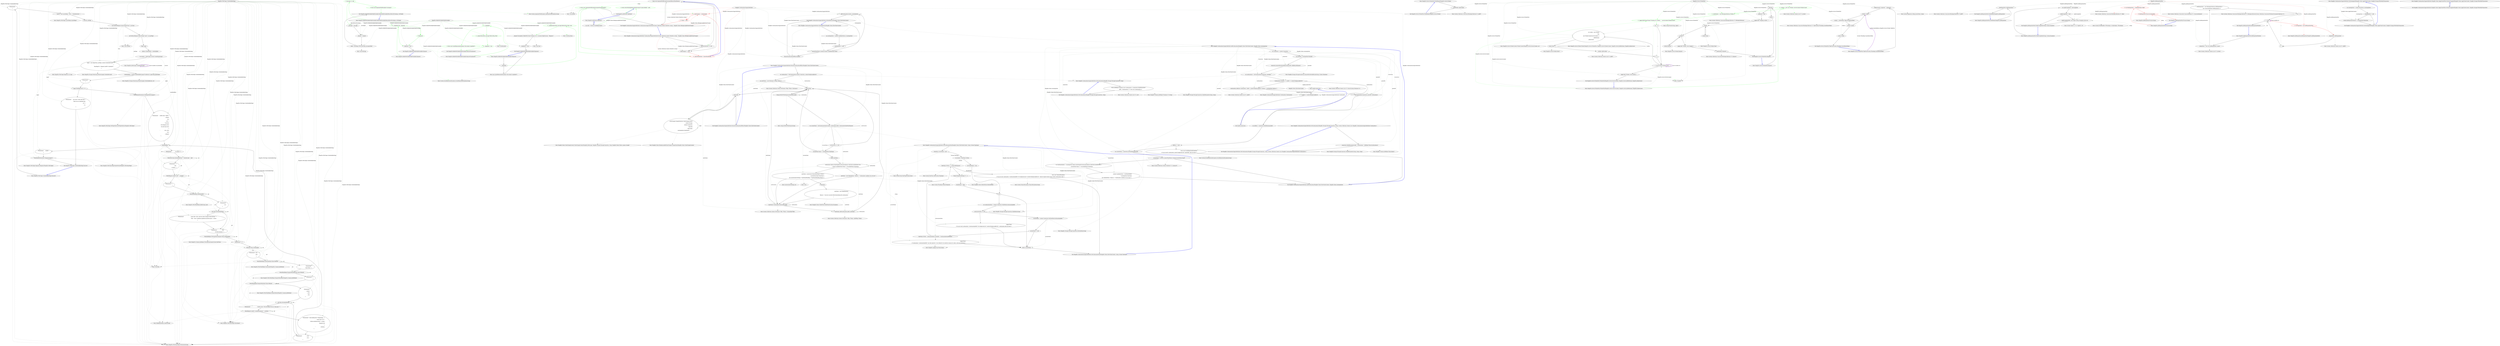 digraph  {
n63 [label="HangFire.Web.Pages.ScheduledJobsPage", span=""];
n0 [cluster="HangFire.Web.Pages.ScheduledJobsPage.Execute()", label="Entry HangFire.Web.Pages.ScheduledJobsPage.Execute()", span="47-47"];
n1 [cluster="HangFire.Web.Pages.ScheduledJobsPage.Execute()", label="WriteLiteral(''\r\n'')", span="51-51"];
n2 [cluster="HangFire.Web.Pages.ScheduledJobsPage.Execute()", label="Layout = new LayoutPage { Title = ''Scheduled Jobs'' }", span="62-62"];
n45 [cluster="HangFire.Web.RazorPage.WriteLiteral(string)", label="Entry HangFire.Web.RazorPage.WriteLiteral(string)", span="69-69"];
n3 [cluster="HangFire.Web.Pages.ScheduledJobsPage.Execute()", label="int from, perPage", span="64-64"];
n46 [cluster="HangFire.Web.Pages.LayoutPage.LayoutPage()", label="Entry HangFire.Web.Pages.LayoutPage.LayoutPage()", span="4-4"];
n4 [cluster="HangFire.Web.Pages.ScheduledJobsPage.Execute()", label="int.TryParse(Request.QueryString[''from''], out from)", span="66-66"];
n5 [cluster="HangFire.Web.Pages.ScheduledJobsPage.Execute()", label="int.TryParse(Request.QueryString[''count''], out perPage)", span="67-67"];
n47 [cluster="Unk.TryParse", label="Entry Unk.TryParse", span=""];
n9 [cluster="HangFire.Web.Pages.ScheduledJobsPage.Execute()", label="pager = new Pager(from, perPage, monitor.ScheduledCount())\r\n        {\r\n            BasePageUrl = Request.LinkTo(''/scheduled'')\r\n        }", span="74-77"];
n6 [cluster="HangFire.Web.Pages.ScheduledJobsPage.Execute()", label="Pager pager", span="69-69"];
n7 [cluster="HangFire.Web.Pages.ScheduledJobsPage.Execute()", label="JobList<ScheduleDto> scheduledJobs", span="70-70"];
n8 [cluster="HangFire.Web.Pages.ScheduledJobsPage.Execute()", label="var monitor = JobStorage.Current.CreateMonitoring()", span="72-72"];
n48 [cluster="HangFire.JobStorage.CreateMonitoring()", label="Entry HangFire.JobStorage.CreateMonitoring()", span="43-43"];
n10 [cluster="HangFire.Web.Pages.ScheduledJobsPage.Execute()", label="scheduledJobs = monitor.ScheduledJobs(pager.FromRecord, pager.RecordsPerPage)", span="79-79"];
n49 [cluster="HangFire.Web.Pager.Pager(int, int, long)", label="Entry HangFire.Web.Pager.Pager(int, int, long)", span="29-29"];
n50 [cluster="HangFire.Storage.Monitoring.IMonitoringApi.ScheduledCount()", label="Entry HangFire.Storage.Monitoring.IMonitoringApi.ScheduledCount()", span="28-28"];
n51 [cluster="HttpRequestBase.LinkTo(string)", label="Entry HttpRequestBase.LinkTo(string)", span="24-24"];
n12 [cluster="HangFire.Web.Pages.ScheduledJobsPage.Execute()", label="pager.TotalPageCount == 0", span="91-91"];
n14 [cluster="HangFire.Web.Pages.ScheduledJobsPage.Execute()", label="Write(RenderPartial(new PerPageSelector(pager)))", span="112-112"];
n43 [cluster="HangFire.Web.Pages.ScheduledJobsPage.Execute()", label="Write(RenderPartial(new Paginator(pager)))", span="295-295"];
n11 [cluster="HangFire.Web.Pages.ScheduledJobsPage.Execute()", label="WriteLiteral(''\r\n'')", span="86-86"];
n52 [cluster="HangFire.Storage.Monitoring.IMonitoringApi.ScheduledJobs(int, int)", label="Entry HangFire.Storage.Monitoring.IMonitoringApi.ScheduledJobs(int, int)", span="24-24"];
n16 [cluster="HangFire.Web.Pages.ScheduledJobsPage.Execute()", label=scheduledJobs, span="132-132"];
n13 [cluster="HangFire.Web.Pages.ScheduledJobsPage.Execute()", label="WriteLiteral(''    <div class=\''alert alert-info\''>\r\n        There are no scheduled jobs.\r\n    </d'' +\r\n''iv>\r\n'')", span="97-98"];
n15 [cluster="HangFire.Web.Pages.ScheduledJobsPage.Execute()", label="WriteLiteral(''    <table class=\''table\''>\r\n        <thead>\r\n            <tr>\r\n                <th'' +\r\n''>Id</th>\r\n                <th>Enqueue</th>\r\n                <th>Job type</th>\r\n '' +\r\n''               <th></th>\r\n            </tr>\r\n        </thead>\r\n'')", span="125-127"];
n53 [cluster="HangFire.Web.Pages.PerPageSelector.PerPageSelector(HangFire.Web.Pager)", label="Entry HangFire.Web.Pages.PerPageSelector.PerPageSelector(HangFire.Web.Pager)", span="6-6"];
n54 [cluster="HangFire.Web.RazorPage.RenderPartial(HangFire.Web.RazorPage)", label="Entry HangFire.Web.RazorPage.RenderPartial(HangFire.Web.RazorPage)", span="89-89"];
n55 [cluster="Unk.Write", label="Entry Unk.Write", span=""];
n17 [cluster="HangFire.Web.Pages.ScheduledJobsPage.Execute()", label="WriteLiteral(''            <tr class=\'''')", span="138-138"];
n42 [cluster="HangFire.Web.Pages.ScheduledJobsPage.Execute()", label="WriteLiteral(''    </table>\r\n'')", span="283-283"];
n18 [cluster="HangFire.Web.Pages.ScheduledJobsPage.Execute()", label="Write(!job.Value.InScheduledState ? ''obsolete-data'' : null)", span="143-143"];
n19 [cluster="HangFire.Web.Pages.ScheduledJobsPage.Execute()", label="WriteLiteral(''\''>\r\n                <td>\r\n                    <a href=\'''')", span="148-148"];
n56 [cluster="HangFire.Web.RazorPage.Write(object)", label="Entry HangFire.Web.RazorPage.Write(object)", span="76-76"];
n20 [cluster="HangFire.Web.Pages.ScheduledJobsPage.Execute()", label="Write(Request.LinkTo(''/job/'' + job.Key))", span="153-153"];
n21 [cluster="HangFire.Web.Pages.ScheduledJobsPage.Execute()", label="WriteLiteral(''\''>\r\n                        '')", span="158-158"];
n22 [cluster="HangFire.Web.Pages.ScheduledJobsPage.Execute()", label="Write(HtmlHelper.JobId(job.Key))", span="163-163"];
n23 [cluster="HangFire.Web.Pages.ScheduledJobsPage.Execute()", label="WriteLiteral(''\r\n                    </a>\r\n'')", span="168-168"];
n57 [cluster="HangFire.Web.HtmlHelper.JobId(string, bool)", label="Entry HangFire.Web.HtmlHelper.JobId(string, bool)", span="55-55"];
n24 [cluster="HangFire.Web.Pages.ScheduledJobsPage.Execute()", label="!job.Value.InScheduledState", span="173-173"];
n25 [cluster="HangFire.Web.Pages.ScheduledJobsPage.Execute()", label="WriteLiteral(''                        <span title=\''Job\'s state has been changed while fetching '' +\r\n''data.\'' class=\''glyphicon glyphicon-question-sign\''></span>\r\n'')", span="179-180"];
n26 [cluster="HangFire.Web.Pages.ScheduledJobsPage.Execute()", label="WriteLiteral(''                </td>\r\n                <td data-moment=\'''')", span="190-190"];
n27 [cluster="HangFire.Web.Pages.ScheduledJobsPage.Execute()", label="Write(JobHelper.ToStringTimestamp(job.Value.ScheduledAt))", span="195-195"];
n28 [cluster="HangFire.Web.Pages.ScheduledJobsPage.Execute()", label="WriteLiteral(''\''>'')", span="200-200"];
n58 [cluster="HangFire.Common.JobHelper.ToStringTimestamp(System.DateTime)", label="Entry HangFire.Common.JobHelper.ToStringTimestamp(System.DateTime)", span="46-46"];
n29 [cluster="HangFire.Web.Pages.ScheduledJobsPage.Execute()", label="Write(job.Value.ScheduledAt)", span="205-205"];
n30 [cluster="HangFire.Web.Pages.ScheduledJobsPage.Execute()", label="WriteLiteral(''</td>\r\n                <td>\r\n                    '')", span="210-210"];
n31 [cluster="HangFire.Web.Pages.ScheduledJobsPage.Execute()", label="Write(HtmlHelper.QueueLabel(job.Value.Method))", span="215-215"];
n32 [cluster="HangFire.Web.Pages.ScheduledJobsPage.Execute()", label="WriteLiteral(''\r\n                    <span title=\'''')", span="220-220"];
n59 [cluster="HangFire.Web.HtmlHelper.QueueLabel(HangFire.Common.JobMethod)", label="Entry HangFire.Web.HtmlHelper.QueueLabel(HangFire.Common.JobMethod)", span="90-90"];
n33 [cluster="HangFire.Web.Pages.ScheduledJobsPage.Execute()", label="Write(HtmlHelper.DisplayMethodHint(job.Value.Method))", span="225-225"];
n34 [cluster="HangFire.Web.Pages.ScheduledJobsPage.Execute()", label="WriteLiteral(''\''>\r\n                        '')", span="230-230"];
n60 [cluster="HangFire.Web.HtmlHelper.DisplayMethodHint(HangFire.Common.JobMethod)", label="Entry HangFire.Web.HtmlHelper.DisplayMethodHint(HangFire.Common.JobMethod)", span="45-45"];
n35 [cluster="HangFire.Web.Pages.ScheduledJobsPage.Execute()", label="Write(HtmlHelper.DisplayMethod(job.Value.Method))", span="235-235"];
n36 [cluster="HangFire.Web.Pages.ScheduledJobsPage.Execute()", label="WriteLiteral(''\r\n                    </span>\r\n                </td>\r\n                <td>\r\n'')", span="240-240"];
n61 [cluster="HangFire.Web.HtmlHelper.DisplayMethod(HangFire.Common.JobMethod)", label="Entry HangFire.Web.HtmlHelper.DisplayMethod(HangFire.Common.JobMethod)", span="34-34"];
n37 [cluster="HangFire.Web.Pages.ScheduledJobsPage.Execute()", label="job.Value.InScheduledState", span="245-245"];
n38 [cluster="HangFire.Web.Pages.ScheduledJobsPage.Execute()", label="WriteLiteral(''                        <button class=\''btn btn-default btn-sm\'' data-ajax=\'''')", span="251-251"];
n41 [cluster="HangFire.Web.Pages.ScheduledJobsPage.Execute()", label="WriteLiteral(''                </td>\r\n            </tr>\r\n'')", span="273-273"];
n39 [cluster="HangFire.Web.Pages.ScheduledJobsPage.Execute()", label="Write(Request.LinkTo(''/schedule/enqueue/'' + job.Key))", span="256-256"];
n40 [cluster="HangFire.Web.Pages.ScheduledJobsPage.Execute()", label="WriteLiteral(''\'' data-loading-text=\''Enqueueing...\''>\r\n                            <span class=\''gl'' +\r\n''yphicon glyphicon-play\''></span>\r\n                            Enqueue now\r\n      '' +\r\n''                  </button>\r\n'')", span="261-263"];
n44 [cluster="HangFire.Web.Pages.ScheduledJobsPage.Execute()", label="Exit HangFire.Web.Pages.ScheduledJobsPage.Execute()", span="47-47"];
n62 [cluster="HangFire.Web.Pages.Paginator.Paginator(HangFire.Web.Pager)", label="Entry HangFire.Web.Pages.Paginator.Paginator(HangFire.Web.Pager)", span="6-6"];
d1 [cluster="HangFire.RabbitMQ.RabbitMqFetchedJob.RabbitMqFetchedJob(BasicDeliverEventArgs, ref IModel)", color=green, community=0, label="0: message == null", span="17-17"];
d0 [cluster="HangFire.RabbitMQ.RabbitMqFetchedJob.RabbitMqFetchedJob(BasicDeliverEventArgs, ref IModel)", label="Entry HangFire.RabbitMQ.RabbitMqFetchedJob.RabbitMqFetchedJob(BasicDeliverEventArgs, ref IModel)", span="15-15"];
d2 [cluster="HangFire.RabbitMQ.RabbitMqFetchedJob.RabbitMqFetchedJob(BasicDeliverEventArgs, ref IModel)", color=green, community=0, label="0: throw new ArgumentNullException(''message'');", span="17-17"];
d3 [cluster="HangFire.RabbitMQ.RabbitMqFetchedJob.RabbitMqFetchedJob(BasicDeliverEventArgs, ref IModel)", label="_message = message", span="19-19"];
d6 [cluster="HangFire.RabbitMQ.RabbitMqFetchedJob.RabbitMqFetchedJob(BasicDeliverEventArgs, ref IModel)", label="Exit HangFire.RabbitMQ.RabbitMqFetchedJob.RabbitMqFetchedJob(BasicDeliverEventArgs, ref IModel)", span="15-15"];
d7 [cluster="System.ArgumentNullException.ArgumentNullException(string)", label="Entry System.ArgumentNullException.ArgumentNullException(string)", span="0-0"];
d10 [cluster="HangFire.RabbitMQ.RabbitMqFetchedJob.RemoveFromQueue()", color=green, community=0, label="0: _completed", span="29-29"];
d31 [label="HangFire.RabbitMQ.RabbitMqFetchedJob", span=""];
d9 [cluster="HangFire.RabbitMQ.RabbitMqFetchedJob.RemoveFromQueue()", label="Entry HangFire.RabbitMQ.RabbitMqFetchedJob.RemoveFromQueue()", span="27-27"];
d11 [cluster="HangFire.RabbitMQ.RabbitMqFetchedJob.RemoveFromQueue()", color=green, community=0, label="0: throw new InvalidOperationException(''Job already completed'');", span="29-29"];
d12 [cluster="HangFire.RabbitMQ.RabbitMqFetchedJob.RemoveFromQueue()", color=green, community=0, label="0: _channel.BasicAck(_message.DeliveryTag, false)", span="30-30"];
d14 [cluster="HangFire.RabbitMQ.RabbitMqFetchedJob.RemoveFromQueue()", label="Exit HangFire.RabbitMQ.RabbitMqFetchedJob.RemoveFromQueue()", span="27-27"];
d15 [cluster="System.InvalidOperationException.InvalidOperationException(string)", label="Entry System.InvalidOperationException.InvalidOperationException(string)", span="0-0"];
d13 [cluster="HangFire.RabbitMQ.RabbitMqFetchedJob.RemoveFromQueue()", color=green, community=0, label="0: _completed = true", span="31-31"];
d16 [cluster="Unk.BasicAck", label="Entry Unk.BasicAck", span=""];
d20 [cluster="HangFire.RabbitMQ.RabbitMqFetchedJob.Requeue()", color=green, community=0, label="0: _channel.BasicNack(_message.DeliveryTag, false, true)", span="37-37"];
d18 [cluster="HangFire.RabbitMQ.RabbitMqFetchedJob.Requeue()", label=_completed, span="36-36"];
d21 [cluster="HangFire.RabbitMQ.RabbitMqFetchedJob.Requeue()", label="_channel.Close(global::RabbitMQ.Client.Framing.v0_9_1.Constants.ReplySuccess, ''Requeue'')", span="38-38"];
d24 [cluster="Unk.BasicNack", label="Entry Unk.BasicNack", span=""];
d27 [cluster="HangFire.RabbitMQ.RabbitMqFetchedJob.Dispose()", color=green, community=0, label="0: !_completed && !_disposed", span="45-45"];
d26 [cluster="HangFire.RabbitMQ.RabbitMqFetchedJob.Dispose()", label="Entry HangFire.RabbitMQ.RabbitMqFetchedJob.Dispose()", span="43-43"];
d28 [cluster="HangFire.RabbitMQ.RabbitMqFetchedJob.Dispose()", color=green, community=0, label="0: Requeue()", span="47-47"];
d29 [cluster="HangFire.RabbitMQ.RabbitMqFetchedJob.Dispose()", label="_disposed = true", span="50-50"];
d17 [cluster="HangFire.RabbitMQ.RabbitMqFetchedJob.Requeue()", label="Entry HangFire.RabbitMQ.RabbitMqFetchedJob.Requeue()", span="34-34"];
d4 [cluster="HangFire.RabbitMQ.RabbitMqFetchedJob.RabbitMqFetchedJob(BasicDeliverEventArgs, ref IModel)", label="_channel = channel", span="20-20"];
d5 [cluster="HangFire.RabbitMQ.RabbitMqFetchedJob.RabbitMqFetchedJob(BasicDeliverEventArgs, ref IModel)", label="JobId = Encoding.UTF8.GetString(_message.Body)", span="22-22"];
d22 [cluster="HangFire.RabbitMQ.RabbitMqFetchedJob.Requeue()", label="_completed = true", span="40-40"];
d19 [cluster="HangFire.RabbitMQ.RabbitMqFetchedJob.Requeue()", label="throw new InvalidOperationException(''Job already completed'');", span="36-36"];
d25 [cluster="Unk.Close", label="Entry Unk.Close", span=""];
d30 [cluster="HangFire.RabbitMQ.RabbitMqFetchedJob.Dispose()", label="Exit HangFire.RabbitMQ.RabbitMqFetchedJob.Dispose()", span="43-43"];
d23 [cluster="HangFire.RabbitMQ.RabbitMqFetchedJob.Requeue()", label="Exit HangFire.RabbitMQ.RabbitMqFetchedJob.Requeue()", span="34-34"];
d8 [cluster="Unk.GetString", label="Entry Unk.GetString", span=""];
m0_44 [cluster="HangFire.Server.WorkerPool.NotifyReady(HangFire.Server.Worker)", file="JobDispatcher.cs", label="Entry HangFire.Server.WorkerPool.NotifyReady(HangFire.Server.Worker)", span="79-79"];
m0_45 [cluster="HangFire.Server.WorkerPool.NotifyReady(HangFire.Server.Worker)", file="JobDispatcher.cs", label="_freeWorkers.Add(worker)", span="81-81"];
m0_46 [cluster="HangFire.Server.WorkerPool.NotifyReady(HangFire.Server.Worker)", file="JobDispatcher.cs", label="Exit HangFire.Server.WorkerPool.NotifyReady(HangFire.Server.Worker)", span="79-79"];
m0_12 [cluster="System.Collections.Generic.List<T>.List(int)", file="JobDispatcher.cs", label="Entry System.Collections.Generic.List<T>.List(int)", span="0-0"];
m0_19 [cluster="System.Collections.Generic.List<T>.Add(T)", file="JobDispatcher.cs", label="Entry System.Collections.Generic.List<T>.Add(T)", span="0-0"];
m0_16 [cluster="HangFire.Server.Worker.Worker(HangFire.Server.WorkerPool, HangFire.Server.WorkerContext, HangFire.Server.JobPerformer, HangFire.JobActivator)", file="JobDispatcher.cs", label="Entry HangFire.Server.Worker.Worker(HangFire.Server.WorkerPool, HangFire.Server.WorkerContext, HangFire.Server.JobPerformer, HangFire.JobActivator)", span="36-36"];
m0_47 [cluster="System.Collections.Concurrent.BlockingCollection<T>.Add(T)", file="JobDispatcher.cs", label="Entry System.Collections.Concurrent.BlockingCollection<T>.Add(T)", span="0-0"];
m0_41 [cluster="HangFire.Server.Worker.Stop()", file="JobDispatcher.cs", label="Entry HangFire.Server.Worker.Stop()", span="68-68"];
m0_28 [cluster="System.Collections.Concurrent.BlockingCollection<T>.Take(System.Threading.CancellationToken)", file="JobDispatcher.cs", label="Entry System.Collections.Concurrent.BlockingCollection<T>.Take(System.Threading.CancellationToken)", span="0-0"];
m0_13 [cluster="System.Collections.Concurrent.BlockingCollection<T>.BlockingCollection()", file="JobDispatcher.cs", label="Entry System.Collections.Concurrent.BlockingCollection<T>.BlockingCollection()", span="0-0"];
m0_43 [cluster="System.Collections.Concurrent.BlockingCollection<T>.Dispose()", file="JobDispatcher.cs", label="Entry System.Collections.Concurrent.BlockingCollection<T>.Dispose()", span="0-0"];
m0_17 [cluster="HangFire.Server.WorkerContext.WorkerContext(HangFire.Server.ServerContext, int)", file="JobDispatcher.cs", label="Entry HangFire.Server.WorkerContext.WorkerContext(HangFire.Server.ServerContext, int)", span="13-13"];
m0_0 [cluster="HangFire.Server.WorkerPool.WorkerPool(HangFire.Server.ServerContext, HangFire.Server.JobPerformer, HangFire.JobActivator)", file="JobDispatcher.cs", label="Entry HangFire.Server.WorkerPool.WorkerPool(HangFire.Server.ServerContext, HangFire.Server.JobPerformer, HangFire.JobActivator)", span="18-18"];
m0_1 [cluster="HangFire.Server.WorkerPool.WorkerPool(HangFire.Server.ServerContext, HangFire.Server.JobPerformer, HangFire.JobActivator)", color=green, community=0, file="JobDispatcher.cs", label="0: _workers = new List<Worker>(serverContext.WorkersCount)", span="23-23"];
m0_2 [cluster="HangFire.Server.WorkerPool.WorkerPool(HangFire.Server.ServerContext, HangFire.Server.JobPerformer, HangFire.JobActivator)", color=green, community=0, file="JobDispatcher.cs", label="0: _freeWorkers = new BlockingCollection<Worker>()", span="24-24"];
m0_3 [cluster="HangFire.Server.WorkerPool.WorkerPool(HangFire.Server.ServerContext, HangFire.Server.JobPerformer, HangFire.JobActivator)", color=green, community=0, file="JobDispatcher.cs", label="0: _logger.Info(String.Format(''Starting {0} workers...'', serverContext.WorkersCount))", span="26-26"];
m0_4 [cluster="HangFire.Server.WorkerPool.WorkerPool(HangFire.Server.ServerContext, HangFire.Server.JobPerformer, HangFire.JobActivator)", file="JobDispatcher.cs", label="var i = 0", span="28-28"];
m0_6 [cluster="HangFire.Server.WorkerPool.WorkerPool(HangFire.Server.ServerContext, HangFire.Server.JobPerformer, HangFire.JobActivator)", file="JobDispatcher.cs", label="var worker = new Worker(\r\n                    this,\r\n                    new WorkerContext(serverContext, i),\r\n                    jobPerformer,\r\n                    jobActivator)", span="30-34"];
m0_8 [cluster="HangFire.Server.WorkerPool.WorkerPool(HangFire.Server.ServerContext, HangFire.Server.JobPerformer, HangFire.JobActivator)", file="JobDispatcher.cs", label="_workers.Add(worker)", span="37-37"];
m0_10 [cluster="HangFire.Server.WorkerPool.WorkerPool(HangFire.Server.ServerContext, HangFire.Server.JobPerformer, HangFire.JobActivator)", file="JobDispatcher.cs", label="_logger.Info(''Workers were started.'')", span="40-40"];
m0_5 [cluster="HangFire.Server.WorkerPool.WorkerPool(HangFire.Server.ServerContext, HangFire.Server.JobPerformer, HangFire.JobActivator)", file="JobDispatcher.cs", label="i < serverContext.WorkersCount", span="28-28"];
m0_9 [cluster="HangFire.Server.WorkerPool.WorkerPool(HangFire.Server.ServerContext, HangFire.Server.JobPerformer, HangFire.JobActivator)", file="JobDispatcher.cs", label="i++", span="28-28"];
m0_7 [cluster="HangFire.Server.WorkerPool.WorkerPool(HangFire.Server.ServerContext, HangFire.Server.JobPerformer, HangFire.JobActivator)", file="JobDispatcher.cs", label="worker.Start()", span="36-36"];
m0_11 [cluster="HangFire.Server.WorkerPool.WorkerPool(HangFire.Server.ServerContext, HangFire.Server.JobPerformer, HangFire.JobActivator)", file="JobDispatcher.cs", label="Exit HangFire.Server.WorkerPool.WorkerPool(HangFire.Server.ServerContext, HangFire.Server.JobPerformer, HangFire.JobActivator)", span="18-18"];
m0_20 [cluster="HangFire.Server.WorkerPool.TakeFree(System.Threading.CancellationToken)", file="JobDispatcher.cs", label="Entry HangFire.Server.WorkerPool.TakeFree(System.Threading.CancellationToken)", span="43-43"];
m0_21 [cluster="HangFire.Server.WorkerPool.TakeFree(System.Threading.CancellationToken)", file="JobDispatcher.cs", label="Debug.Assert(!_disposed, ''!_disposed'')", span="45-45"];
m0_23 [cluster="HangFire.Server.WorkerPool.TakeFree(System.Threading.CancellationToken)", file="JobDispatcher.cs", label="worker = _freeWorkers.Take(cancellationToken)", span="50-50"];
m0_22 [cluster="HangFire.Server.WorkerPool.TakeFree(System.Threading.CancellationToken)", file="JobDispatcher.cs", label="Worker worker", span="47-47"];
m0_24 [cluster="HangFire.Server.WorkerPool.TakeFree(System.Threading.CancellationToken)", file="JobDispatcher.cs", label="worker.Crashed", span="52-52"];
m0_25 [cluster="HangFire.Server.WorkerPool.TakeFree(System.Threading.CancellationToken)", file="JobDispatcher.cs", label="return worker;", span="54-54"];
m0_26 [cluster="HangFire.Server.WorkerPool.TakeFree(System.Threading.CancellationToken)", file="JobDispatcher.cs", label="Exit HangFire.Server.WorkerPool.TakeFree(System.Threading.CancellationToken)", span="43-43"];
m0_27 [cluster="System.Diagnostics.Debug.Assert(bool, string)", file="JobDispatcher.cs", label="Entry System.Diagnostics.Debug.Assert(bool, string)", span="0-0"];
m0_42 [cluster="HangFire.Server.Worker.Dispose()", file="JobDispatcher.cs", label="Entry HangFire.Server.Worker.Dispose()", span="108-108"];
m0_14 [cluster="string.Format(string, object)", file="JobDispatcher.cs", label="Entry string.Format(string, object)", span="0-0"];
m0_29 [cluster="HangFire.Server.WorkerPool.Dispose()", file="JobDispatcher.cs", label="Entry HangFire.Server.WorkerPool.Dispose()", span="57-57"];
m0_30 [cluster="HangFire.Server.WorkerPool.Dispose()", file="JobDispatcher.cs", label=_disposed, span="59-59"];
m0_32 [cluster="HangFire.Server.WorkerPool.Dispose()", file="JobDispatcher.cs", label="_disposed = true", span="62-62"];
m0_33 [cluster="HangFire.Server.WorkerPool.Dispose()", file="JobDispatcher.cs", label="_logger.Info(''Stopping workers...'')", span="64-64"];
m0_34 [cluster="HangFire.Server.WorkerPool.Dispose()", file="JobDispatcher.cs", label=_workers, span="65-65"];
m0_36 [cluster="HangFire.Server.WorkerPool.Dispose()", file="JobDispatcher.cs", label=_workers, span="70-70"];
m0_38 [cluster="HangFire.Server.WorkerPool.Dispose()", file="JobDispatcher.cs", label="_logger.Info(''Workers were stopped.'')", span="74-74"];
m0_39 [cluster="HangFire.Server.WorkerPool.Dispose()", file="JobDispatcher.cs", label="_freeWorkers.Dispose()", span="76-76"];
m0_31 [cluster="HangFire.Server.WorkerPool.Dispose()", file="JobDispatcher.cs", label="return;", span="60-60"];
m0_35 [cluster="HangFire.Server.WorkerPool.Dispose()", file="JobDispatcher.cs", label="worker.Stop()", span="67-67"];
m0_37 [cluster="HangFire.Server.WorkerPool.Dispose()", file="JobDispatcher.cs", label="worker.Dispose()", span="72-72"];
m0_40 [cluster="HangFire.Server.WorkerPool.Dispose()", file="JobDispatcher.cs", label="Exit HangFire.Server.WorkerPool.Dispose()", span="57-57"];
m0_18 [cluster="HangFire.Server.Worker.Start()", file="JobDispatcher.cs", label="Entry HangFire.Server.Worker.Start()", span="55-55"];
m0_15 [cluster="Unk.Info", file="JobDispatcher.cs", label="Entry Unk.Info", span=""];
m0_48 [file="JobDispatcher.cs", label="HangFire.Server.WorkerPool", span=""];
m1_11 [cluster="System.Collections.Concurrent.ConcurrentQueue<T>.ConcurrentQueue()", file="JobDispatcherPool.cs", label="Entry System.Collections.Concurrent.ConcurrentQueue<T>.ConcurrentQueue()", span="0-0"];
m1_20 [cluster="HangFire.JobDispatcherPool.NotifyReady(HangFire.JobDispatcher)", file="JobDispatcherPool.cs", label="Entry HangFire.JobDispatcherPool.NotifyReady(HangFire.JobDispatcher)", span="32-32"];
m1_21 [cluster="HangFire.JobDispatcherPool.NotifyReady(HangFire.JobDispatcher)", file="JobDispatcherPool.cs", label="_freeDispatchers.Add(dispatcher)", span="34-34"];
m1_22 [cluster="HangFire.JobDispatcherPool.NotifyReady(HangFire.JobDispatcher)", file="JobDispatcherPool.cs", label="Exit HangFire.JobDispatcherPool.NotifyReady(HangFire.JobDispatcher)", span="32-32"];
m1_12 [cluster="HangFire.JobDispatcher.JobDispatcher(HangFire.JobDispatcherPool)", file="JobDispatcherPool.cs", label="Entry HangFire.JobDispatcher.JobDispatcher(HangFire.JobDispatcherPool)", span="18-18"];
m1_24 [cluster="HangFire.JobDispatcherPool.NotifyCompleted(string, System.Exception)", file="JobDispatcherPool.cs", label="Entry HangFire.JobDispatcherPool.NotifyCompleted(string, System.Exception)", span="37-37"];
m1_25 [cluster="HangFire.JobDispatcherPool.NotifyCompleted(string, System.Exception)", file="JobDispatcherPool.cs", label="var onJobCompleted = JobCompleted", span="39-39"];
m1_27 [cluster="HangFire.JobDispatcherPool.NotifyCompleted(string, System.Exception)", file="JobDispatcherPool.cs", label="onJobCompleted(this, new Tuple<string, Exception>(job, ex))", span="42-42"];
m1_26 [cluster="HangFire.JobDispatcherPool.NotifyCompleted(string, System.Exception)", file="JobDispatcherPool.cs", label="onJobCompleted != null", span="40-40"];
m1_28 [cluster="HangFire.JobDispatcherPool.NotifyCompleted(string, System.Exception)", file="JobDispatcherPool.cs", label="Exit HangFire.JobDispatcherPool.NotifyCompleted(string, System.Exception)", span="37-37"];
m1_9 [cluster="System.Collections.Generic.List<T>.List(int)", file="JobDispatcherPool.cs", label="Entry System.Collections.Generic.List<T>.List(int)", span="0-0"];
m1_29 [cluster="System.Tuple<T1, T2>.Tuple(T1, T2)", file="JobDispatcherPool.cs", label="Entry System.Tuple<T1, T2>.Tuple(T1, T2)", span="0-0"];
m1_13 [cluster="System.Collections.Generic.List<T>.Add(T)", file="JobDispatcherPool.cs", label="Entry System.Collections.Generic.List<T>.Add(T)", span="0-0"];
m1_14 [cluster="HangFire.JobDispatcherPool.Process(string)", file="JobDispatcherPool.cs", label="Entry HangFire.JobDispatcherPool.Process(string)", span="26-26"];
m1_15 [cluster="HangFire.JobDispatcherPool.Process(string)", color=red, community=0, file="JobDispatcherPool.cs", label="0: var freeDispatcher = _freeDispatchers.Take()", span="28-28"];
m1_16 [cluster="HangFire.JobDispatcherPool.Process(string)", color=red, community=0, file="JobDispatcherPool.cs", label="0: freeDispatcher.Process(serializedJob)", span="29-29"];
m1_17 [cluster="HangFire.JobDispatcherPool.Process(string)", file="JobDispatcherPool.cs", label="Exit HangFire.JobDispatcherPool.Process(string)", span="26-26"];
m1_30 [cluster="System.EventHandler<TEventArgs>.Invoke(object, TEventArgs)", file="JobDispatcherPool.cs", label="Entry System.EventHandler<TEventArgs>.Invoke(object, TEventArgs)", span="0-0"];
m1_0 [cluster="HangFire.JobDispatcherPool.JobDispatcherPool(int)", file="JobDispatcherPool.cs", label="Entry HangFire.JobDispatcherPool.JobDispatcherPool(int)", span="11-11"];
m1_1 [cluster="HangFire.JobDispatcherPool.JobDispatcherPool(int)", file="JobDispatcherPool.cs", label="_dispatchers = new List<JobDispatcher>(count)", span="13-13"];
m1_4 [cluster="HangFire.JobDispatcherPool.JobDispatcherPool(int)", file="JobDispatcherPool.cs", label="i < count", span="17-17"];
m1_2 [cluster="HangFire.JobDispatcherPool.JobDispatcherPool(int)", file="JobDispatcherPool.cs", label="_freeDispatchers = new BlockingCollection<JobDispatcher>(\r\n                new ConcurrentQueue<JobDispatcher>())", span="14-15"];
m1_3 [cluster="HangFire.JobDispatcherPool.JobDispatcherPool(int)", file="JobDispatcherPool.cs", label="var i = 0", span="17-17"];
m1_7 [cluster="HangFire.JobDispatcherPool.JobDispatcherPool(int)", file="JobDispatcherPool.cs", label="i++", span="17-17"];
m1_5 [cluster="HangFire.JobDispatcherPool.JobDispatcherPool(int)", color=red, community=0, file="JobDispatcherPool.cs", label="0: var dispatcher = new JobDispatcher(this)", span="19-19"];
m1_6 [cluster="HangFire.JobDispatcherPool.JobDispatcherPool(int)", file="JobDispatcherPool.cs", label="_dispatchers.Add(dispatcher)", span="20-20"];
m1_8 [cluster="HangFire.JobDispatcherPool.JobDispatcherPool(int)", file="JobDispatcherPool.cs", label="Exit HangFire.JobDispatcherPool.JobDispatcherPool(int)", span="11-11"];
m1_23 [cluster="System.Collections.Concurrent.BlockingCollection<T>.Add(T)", file="JobDispatcherPool.cs", label="Entry System.Collections.Concurrent.BlockingCollection<T>.Add(T)", span="0-0"];
m1_19 [cluster="HangFire.JobDispatcher.Process(string)", file="JobDispatcherPool.cs", label="Entry HangFire.JobDispatcher.Process(string)", span="26-26"];
m1_10 [cluster="System.Collections.Concurrent.BlockingCollection<T>.BlockingCollection(System.Collections.Concurrent.IProducerConsumerCollection<T>)", file="JobDispatcherPool.cs", label="Entry System.Collections.Concurrent.BlockingCollection<T>.BlockingCollection(System.Collections.Concurrent.IProducerConsumerCollection<T>)", span="0-0"];
m1_18 [cluster="System.Collections.Concurrent.BlockingCollection<T>.Take()", file="JobDispatcherPool.cs", label="Entry System.Collections.Concurrent.BlockingCollection<T>.Take()", span="0-0"];
m1_31 [file="JobDispatcherPool.cs", label="HangFire.JobDispatcherPool", span=""];
m2_53 [cluster="Hangfire.Storage.IStorageConnection.GetStateData(string)", file="JobFetcher.cs", label="Entry Hangfire.Storage.IStorageConnection.GetStateData(string)", span="45-45"];
m2_82 [cluster="Hangfire.States.FailedState.FailedState(System.Exception)", file="JobFetcher.cs", label="Entry Hangfire.States.FailedState.FailedState(System.Exception)", span="75-75"];
m2_0 [cluster="HangFire.JobFetcher.TakeNext()", file="JobFetcher.cs", label="Entry HangFire.JobFetcher.TakeNext()", span="6-6"];
m2_1 [cluster="HangFire.JobFetcher.TakeNext()", file="JobFetcher.cs", label="var redis = Factory.CreateRedisClient()", span="9-9"];
m2_84 [cluster="System.Collections.Generic.Dictionary<TKey, TValue>.Add(TKey, TValue)", file="JobFetcher.cs", label="Entry System.Collections.Generic.Dictionary<TKey, TValue>.Add(TKey, TValue)", span="0-0"];
m2_116 [cluster="System.Collections.Generic.List<T>.List()", file="JobFetcher.cs", label="Entry System.Collections.Generic.List<T>.List()", span="0-0"];
m2_10 [cluster="Hangfire.ContinuationsSupportAttribute.ContinuationsSupportAttribute(System.Collections.Generic.HashSet<string>, Hangfire.States.IBackgroundJobStateChanger)", color=red, community=0, file="JobFetcher.cs", label="0: _stateChanger = stateChanger", span="57-57"];
m2_85 [cluster="Hangfire.States.StateChangeContext.StateChangeContext(Hangfire.JobStorage, Hangfire.Storage.IStorageConnection, string, Hangfire.States.IState, params string[])", file="JobFetcher.cs", label="Entry Hangfire.States.StateChangeContext.StateChangeContext(Hangfire.JobStorage, Hangfire.Storage.IStorageConnection, string, Hangfire.States.IState, params string[])", span="35-35"];
m2_78 [cluster="string.IsNullOrWhiteSpace(string)", file="JobFetcher.cs", label="Entry string.IsNullOrWhiteSpace(string)", span="0-0"];
m2_4 [cluster="Hangfire.ContinuationsSupportAttribute.ContinuationsSupportAttribute(System.Collections.Generic.HashSet<string>, Hangfire.States.IBackgroundJobStateChanger)", file="JobFetcher.cs", label="Entry Hangfire.ContinuationsSupportAttribute.ContinuationsSupportAttribute(System.Collections.Generic.HashSet<string>, Hangfire.States.IBackgroundJobStateChanger)", span="49-49"];
m2_48 [cluster="Hangfire.ContinuationsSupportAttribute.Continuation.Continuation()", file="JobFetcher.cs", label="Entry Hangfire.ContinuationsSupportAttribute.Continuation.Continuation()", span="266-266"];
m2_80 [cluster="JsonSerializerSettings.cstr", file="JobFetcher.cs", label="Entry JsonSerializerSettings.cstr", span=""];
m2_45 [cluster="Hangfire.Storage.IStorageConnection.AcquireDistributedJobLock(string, System.TimeSpan)", file="JobFetcher.cs", label="Entry Hangfire.Storage.IStorageConnection.AcquireDistributedJobLock(string, System.TimeSpan)", span="25-25"];
m2_107 [cluster="System.Threading.Thread.Sleep(int)", file="JobFetcher.cs", label="Entry System.Threading.Thread.Sleep(int)", span="0-0"];
m2_50 [cluster="Hangfire.ContinuationsSupportAttribute.SetContinuations(Hangfire.Storage.IStorageConnection, string, System.Collections.Generic.List<Hangfire.ContinuationsSupportAttribute.Continuation>)", file="JobFetcher.cs", label="Entry Hangfire.ContinuationsSupportAttribute.SetContinuations(Hangfire.Storage.IStorageConnection, string, System.Collections.Generic.List<Hangfire.ContinuationsSupportAttribute.Continuation>)", span="250-250"];
m2_108 [cluster="Hangfire.ContinuationsSupportAttribute.SetContinuations(Hangfire.Storage.IStorageConnection, string, System.Collections.Generic.List<Hangfire.ContinuationsSupportAttribute.Continuation>)", file="JobFetcher.cs", label="connection.SetJobParameter(jobId, ''Continuations'', JobHelper.ToJson(continuations))", span="253-253"];
m2_109 [cluster="Hangfire.ContinuationsSupportAttribute.SetContinuations(Hangfire.Storage.IStorageConnection, string, System.Collections.Generic.List<Hangfire.ContinuationsSupportAttribute.Continuation>)", file="JobFetcher.cs", label="Exit Hangfire.ContinuationsSupportAttribute.SetContinuations(Hangfire.Storage.IStorageConnection, string, System.Collections.Generic.List<Hangfire.ContinuationsSupportAttribute.Continuation>)", span="250-250"];
m2_83 [cluster="System.Collections.Generic.Dictionary<TKey, TValue>.ContainsKey(TKey)", file="JobFetcher.cs", label="Entry System.Collections.Generic.Dictionary<TKey, TValue>.ContainsKey(TKey)", span="0-0"];
m2_111 [cluster="Hangfire.Storage.IStorageConnection.SetJobParameter(string, string, string)", file="JobFetcher.cs", label="Entry Hangfire.Storage.IStorageConnection.SetJobParameter(string, string, string)", span="38-38"];
m2_79 [cluster="Hangfire.ContinuationsSupportAttribute.GetContinuaionState(Hangfire.States.ElectStateContext, string, System.TimeSpan)", file="JobFetcher.cs", label="Entry Hangfire.ContinuationsSupportAttribute.GetContinuaionState(Hangfire.States.ElectStateContext, string, System.TimeSpan)", span="205-205"];
m2_87 [cluster="Hangfire.ContinuationsSupportAttribute.GetContinuaionState(Hangfire.States.ElectStateContext, string, System.TimeSpan)", file="JobFetcher.cs", label="StateData currentState = null", span="207-207"];
m2_91 [cluster="Hangfire.ContinuationsSupportAttribute.GetContinuaionState(Hangfire.States.ElectStateContext, string, System.TimeSpan)", file="JobFetcher.cs", label="var continuationData = context.Connection.GetJobData(continuationJobId)", span="214-214"];
m2_93 [cluster="Hangfire.ContinuationsSupportAttribute.GetContinuaionState(Hangfire.States.ElectStateContext, string, System.TimeSpan)", file="JobFetcher.cs", label="Logger.Warn(\r\n                        $''Can not start continuation '{continuationJobId}' for background job '{context.BackgroundJob.Id}': continuation does not exist.'')", span="217-218"];
m2_94 [cluster="Hangfire.ContinuationsSupportAttribute.GetContinuaionState(Hangfire.States.ElectStateContext, string, System.TimeSpan)", file="JobFetcher.cs", label="currentState = context.Connection.GetStateData(continuationJobId)", span="223-223"];
m2_97 [cluster="Hangfire.ContinuationsSupportAttribute.GetContinuaionState(Hangfire.States.ElectStateContext, string, System.TimeSpan)", file="JobFetcher.cs", label="Logger.Warn(\r\n                        $''Continuation '{continuationJobId}' has been ignored: it was deemed to be aborted, because its state is still non-initialized.'')", span="231-232"];
m2_98 [cluster="Hangfire.ContinuationsSupportAttribute.GetContinuaionState(Hangfire.States.ElectStateContext, string, System.TimeSpan)", file="JobFetcher.cs", label="DateTime.UtcNow >= started.Add(timeout)", span="237-237"];
m2_99 [cluster="Hangfire.ContinuationsSupportAttribute.GetContinuaionState(Hangfire.States.ElectStateContext, string, System.TimeSpan)", file="JobFetcher.cs", label="throw new TimeoutException(\r\n                        $''Can not start continuation '{continuationJobId}' for background job '{context.BackgroundJob.Id}': timeout expired while trying to fetch continuation state.'');", span="239-240"];
m2_88 [cluster="Hangfire.ContinuationsSupportAttribute.GetContinuaionState(Hangfire.States.ElectStateContext, string, System.TimeSpan)", file="JobFetcher.cs", label="var started = DateTime.UtcNow", span="209-209"];
m2_102 [cluster="Hangfire.ContinuationsSupportAttribute.GetContinuaionState(Hangfire.States.ElectStateContext, string, System.TimeSpan)", file="JobFetcher.cs", label="return currentState;", span="247-247"];
m2_89 [cluster="Hangfire.ContinuationsSupportAttribute.GetContinuaionState(Hangfire.States.ElectStateContext, string, System.TimeSpan)", file="JobFetcher.cs", label="var firstAttempt = true", span="210-210"];
m2_90 [cluster="Hangfire.ContinuationsSupportAttribute.GetContinuaionState(Hangfire.States.ElectStateContext, string, System.TimeSpan)", file="JobFetcher.cs", label=true, span="212-212"];
m2_100 [cluster="Hangfire.ContinuationsSupportAttribute.GetContinuaionState(Hangfire.States.ElectStateContext, string, System.TimeSpan)", file="JobFetcher.cs", label="Thread.Sleep(firstAttempt ? 0 : 1)", span="243-243"];
m2_92 [cluster="Hangfire.ContinuationsSupportAttribute.GetContinuaionState(Hangfire.States.ElectStateContext, string, System.TimeSpan)", file="JobFetcher.cs", label="continuationData == null", span="215-215"];
m2_96 [cluster="Hangfire.ContinuationsSupportAttribute.GetContinuaionState(Hangfire.States.ElectStateContext, string, System.TimeSpan)", file="JobFetcher.cs", label="DateTime.UtcNow - continuationData.CreatedAt > ContinuationInvalidTimeout", span="229-229"];
m2_95 [cluster="Hangfire.ContinuationsSupportAttribute.GetContinuaionState(Hangfire.States.ElectStateContext, string, System.TimeSpan)", file="JobFetcher.cs", label="currentState != null", span="224-224"];
m2_101 [cluster="Hangfire.ContinuationsSupportAttribute.GetContinuaionState(Hangfire.States.ElectStateContext, string, System.TimeSpan)", file="JobFetcher.cs", label="firstAttempt = false", span="244-244"];
m2_103 [cluster="Hangfire.ContinuationsSupportAttribute.GetContinuaionState(Hangfire.States.ElectStateContext, string, System.TimeSpan)", file="JobFetcher.cs", label="Exit Hangfire.ContinuationsSupportAttribute.GetContinuaionState(Hangfire.States.ElectStateContext, string, System.TimeSpan)", span="205-205"];
m2_81 [cluster="Unk.>", file="JobFetcher.cs", label="Entry Unk.>", span=""];
m2_6 [cluster="Hangfire.ContinuationsSupportAttribute.ContinuationsSupportAttribute(System.Collections.Generic.HashSet<string>, Hangfire.States.IBackgroundJobStateChanger)", file="JobFetcher.cs", label="throw new ArgumentNullException(nameof(knownFinalStates));", span="53-53"];
m2_8 [cluster="Hangfire.ContinuationsSupportAttribute.ContinuationsSupportAttribute(System.Collections.Generic.HashSet<string>, Hangfire.States.IBackgroundJobStateChanger)", color=green, community=0, file="JobFetcher.cs", label="0: throw new ArgumentNullException(nameof(stateChanger));", span="54-54"];
m2_7 [cluster="Hangfire.ContinuationsSupportAttribute.ContinuationsSupportAttribute(System.Collections.Generic.HashSet<string>, Hangfire.States.IBackgroundJobStateChanger)", file="JobFetcher.cs", label="stateChanger == null", span="54-54"];
m2_9 [cluster="Hangfire.ContinuationsSupportAttribute.ContinuationsSupportAttribute(System.Collections.Generic.HashSet<string>, Hangfire.States.IBackgroundJobStateChanger)", color=red, community=0, file="JobFetcher.cs", label="0: _knownFinalStates = knownFinalStates", span="56-56"];
m2_54 [cluster="System.Enum.HasFlag(System.Enum)", file="JobFetcher.cs", label="Entry System.Enum.HasFlag(System.Enum)", span="0-0"];
m2_46 [cluster="Hangfire.ContinuationsSupportAttribute.GetContinuations(Hangfire.Storage.IStorageConnection, string)", file="JobFetcher.cs", label="Entry Hangfire.ContinuationsSupportAttribute.GetContinuations(Hangfire.Storage.IStorageConnection, string)", span="256-256"];
m2_112 [cluster="Hangfire.ContinuationsSupportAttribute.GetContinuations(Hangfire.Storage.IStorageConnection, string)", file="JobFetcher.cs", label="return JobHelper.FromJson<List<Continuation>>(connection.GetJobParameter(\r\n                jobId, ''Continuations'')) ?? new List<Continuation>();", span="258-259"];
m2_113 [cluster="Hangfire.ContinuationsSupportAttribute.GetContinuations(Hangfire.Storage.IStorageConnection, string)", file="JobFetcher.cs", label="Exit Hangfire.ContinuationsSupportAttribute.GetContinuations(Hangfire.Storage.IStorageConnection, string)", span="256-256"];
m2_47 [cluster="System.Collections.Generic.List<T>.Exists(System.Predicate<T>)", file="JobFetcher.cs", label="Entry System.Collections.Generic.List<T>.Exists(System.Predicate<T>)", span="0-0"];
m2_5 [cluster="Hangfire.ContinuationsSupportAttribute.ContinuationsSupportAttribute(System.Collections.Generic.HashSet<string>, Hangfire.States.IBackgroundJobStateChanger)", file="JobFetcher.cs", label="knownFinalStates == null", span="53-53"];
m2_15 [cluster="Hangfire.ContinuationsSupportAttribute.OnStateElection(Hangfire.States.ElectStateContext)", file="JobFetcher.cs", label="Entry Hangfire.ContinuationsSupportAttribute.OnStateElection(Hangfire.States.ElectStateContext)", span="64-64"];
m2_16 [cluster="Hangfire.ContinuationsSupportAttribute.OnStateElection(Hangfire.States.ElectStateContext)", file="JobFetcher.cs", label="var awaitingState = context.CandidateState as AwaitingState", span="66-66"];
m2_18 [cluster="Hangfire.ContinuationsSupportAttribute.OnStateElection(Hangfire.States.ElectStateContext)", file="JobFetcher.cs", label="AddContinuation(context, awaitingState)", span="70-70"];
m2_19 [cluster="Hangfire.ContinuationsSupportAttribute.OnStateElection(Hangfire.States.ElectStateContext)", file="JobFetcher.cs", label="_knownFinalStates.Contains(context.CandidateState.Name)", span="72-72"];
m2_20 [cluster="Hangfire.ContinuationsSupportAttribute.OnStateElection(Hangfire.States.ElectStateContext)", file="JobFetcher.cs", label="ExecuteContinuationsIfExist(context)", span="75-75"];
m2_17 [cluster="Hangfire.ContinuationsSupportAttribute.OnStateElection(Hangfire.States.ElectStateContext)", file="JobFetcher.cs", label="awaitingState != null", span="67-67"];
m2_21 [cluster="Hangfire.ContinuationsSupportAttribute.OnStateElection(Hangfire.States.ElectStateContext)", file="JobFetcher.cs", label="Exit Hangfire.ContinuationsSupportAttribute.OnStateElection(Hangfire.States.ElectStateContext)", span="64-64"];
m2_14 [cluster="Unk.nameof", file="JobFetcher.cs", label="Entry Unk.nameof", span=""];
m2_51 [cluster="Hangfire.Storage.IStorageConnection.GetJobData(string)", file="JobFetcher.cs", label="Entry Hangfire.Storage.IStorageConnection.GetJobData(string)", span="42-42"];
m2_52 [cluster="System.InvalidOperationException.InvalidOperationException(string)", file="JobFetcher.cs", label="Entry System.InvalidOperationException.InvalidOperationException(string)", span="0-0"];
m2_55 [cluster="Hangfire.States.DeletedState.DeletedState()", file="JobFetcher.cs", label="Entry Hangfire.States.DeletedState.DeletedState()", span="65-65"];
m2_105 [cluster="System.DateTime.Add(System.TimeSpan)", file="JobFetcher.cs", label="Entry System.DateTime.Add(System.TimeSpan)", span="0-0"];
m2_22 [cluster="Hangfire.ContinuationsSupportAttribute.AddContinuation(Hangfire.States.ElectStateContext, Hangfire.States.AwaitingState)", file="JobFetcher.cs", label="Entry Hangfire.ContinuationsSupportAttribute.AddContinuation(Hangfire.States.ElectStateContext, Hangfire.States.AwaitingState)", span="88-88"];
m2_30 [cluster="Hangfire.ContinuationsSupportAttribute.AddContinuation(Hangfire.States.ElectStateContext, Hangfire.States.AwaitingState)", file="JobFetcher.cs", label="var connection = context.Connection", span="90-90"];
m2_31 [cluster="Hangfire.ContinuationsSupportAttribute.AddContinuation(Hangfire.States.ElectStateContext, Hangfire.States.AwaitingState)", file="JobFetcher.cs", label="var parentId = awaitingState.ParentId", span="91-91"];
m2_34 [cluster="Hangfire.ContinuationsSupportAttribute.AddContinuation(Hangfire.States.ElectStateContext, Hangfire.States.AwaitingState)", file="JobFetcher.cs", label="!continuations.Exists(x => x.JobId == context.BackgroundJob.Id)", span="104-104"];
m2_35 [cluster="Hangfire.ContinuationsSupportAttribute.AddContinuation(Hangfire.States.ElectStateContext, Hangfire.States.AwaitingState)", file="JobFetcher.cs", label="continuations.Add(new Continuation { JobId = context.BackgroundJob.Id, Options = awaitingState.Options })", span="106-106"];
m2_42 [cluster="Hangfire.ContinuationsSupportAttribute.AddContinuation(Hangfire.States.ElectStateContext, Hangfire.States.AwaitingState)", file="JobFetcher.cs", label="var startImmediately = !awaitingState.Options.HasFlag(JobContinuationOptions.OnlyOnSucceededState) ||\r\n                        currentState.Name == SucceededState.StateName", span="128-129"];
m2_43 [cluster="Hangfire.ContinuationsSupportAttribute.AddContinuation(Hangfire.States.ElectStateContext, Hangfire.States.AwaitingState)", file="JobFetcher.cs", label="context.CandidateState = startImmediately\r\n                        ? awaitingState.NextState\r\n                        : new DeletedState { Reason = ''Continuation condition was not met'' }", span="131-133"];
m2_32 [cluster="Hangfire.ContinuationsSupportAttribute.AddContinuation(Hangfire.States.ElectStateContext, Hangfire.States.AwaitingState)", file="JobFetcher.cs", label="connection.AcquireDistributedJobLock(parentId, AddJobLockTimeout)", span="97-97"];
m2_33 [cluster="Hangfire.ContinuationsSupportAttribute.AddContinuation(Hangfire.States.ElectStateContext, Hangfire.States.AwaitingState)", file="JobFetcher.cs", label="var continuations = GetContinuations(connection, parentId)", span="99-99"];
m2_36 [cluster="Hangfire.ContinuationsSupportAttribute.AddContinuation(Hangfire.States.ElectStateContext, Hangfire.States.AwaitingState)", file="JobFetcher.cs", label="SetContinuations(connection, parentId, continuations)", span="111-111"];
m2_37 [cluster="Hangfire.ContinuationsSupportAttribute.AddContinuation(Hangfire.States.ElectStateContext, Hangfire.States.AwaitingState)", file="JobFetcher.cs", label="var jobData = connection.GetJobData(parentId)", span="114-114"];
m2_40 [cluster="Hangfire.ContinuationsSupportAttribute.AddContinuation(Hangfire.States.ElectStateContext, Hangfire.States.AwaitingState)", file="JobFetcher.cs", label="var currentState = connection.GetStateData(parentId)", span="124-124"];
m2_39 [cluster="Hangfire.ContinuationsSupportAttribute.AddContinuation(Hangfire.States.ElectStateContext, Hangfire.States.AwaitingState)", file="JobFetcher.cs", label="throw new InvalidOperationException(\r\n                        $''Can not add a continuation: parent background job '{parentId}' does not exist.'');", span="120-121"];
m2_38 [cluster="Hangfire.ContinuationsSupportAttribute.AddContinuation(Hangfire.States.ElectStateContext, Hangfire.States.AwaitingState)", file="JobFetcher.cs", label="jobData == null", span="115-115"];
m2_41 [cluster="Hangfire.ContinuationsSupportAttribute.AddContinuation(Hangfire.States.ElectStateContext, Hangfire.States.AwaitingState)", file="JobFetcher.cs", label="currentState != null && _knownFinalStates.Contains(currentState.Name)", span="126-126"];
m2_44 [cluster="Hangfire.ContinuationsSupportAttribute.AddContinuation(Hangfire.States.ElectStateContext, Hangfire.States.AwaitingState)", file="JobFetcher.cs", label="Exit Hangfire.ContinuationsSupportAttribute.AddContinuation(Hangfire.States.ElectStateContext, Hangfire.States.AwaitingState)", span="88-88"];
m2_77 [cluster="System.Collections.Generic.Dictionary<TKey, TValue>.Dictionary()", file="JobFetcher.cs", label="Entry System.Collections.Generic.Dictionary<TKey, TValue>.Dictionary()", span="0-0"];
m2_115 [cluster="Hangfire.Common.JobHelper.FromJson<T>(string)", file="JobFetcher.cs", label="Entry Hangfire.Common.JobHelper.FromJson<T>(string)", span="39-39"];
m2_11 [cluster="Hangfire.ContinuationsSupportAttribute.ContinuationsSupportAttribute(System.Collections.Generic.HashSet<string>, Hangfire.States.IBackgroundJobStateChanger)", color=red, community=0, file="JobFetcher.cs", label="0: Order = 1000", span="61-61"];
m2_12 [cluster="Hangfire.ContinuationsSupportAttribute.ContinuationsSupportAttribute(System.Collections.Generic.HashSet<string>, Hangfire.States.IBackgroundJobStateChanger)", file="JobFetcher.cs", label="Exit Hangfire.ContinuationsSupportAttribute.ContinuationsSupportAttribute(System.Collections.Generic.HashSet<string>, Hangfire.States.IBackgroundJobStateChanger)", span="49-49"];
m2_106 [cluster="System.TimeoutException.TimeoutException(string)", file="JobFetcher.cs", label="Entry System.TimeoutException.TimeoutException(string)", span="0-0"];
m2_25 [cluster="Hangfire.ContinuationsSupportAttribute.OnStateApplied(Hangfire.States.ApplyStateContext, Hangfire.Storage.IWriteOnlyTransaction)", file="JobFetcher.cs", label="Entry Hangfire.ContinuationsSupportAttribute.OnStateApplied(Hangfire.States.ApplyStateContext, Hangfire.Storage.IWriteOnlyTransaction)", span="79-79"];
m2_26 [cluster="Hangfire.ContinuationsSupportAttribute.OnStateApplied(Hangfire.States.ApplyStateContext, Hangfire.Storage.IWriteOnlyTransaction)", file="JobFetcher.cs", label="var awaitingState = context.NewState as AwaitingState", span="81-81"];
m2_28 [cluster="Hangfire.ContinuationsSupportAttribute.OnStateApplied(Hangfire.States.ApplyStateContext, Hangfire.Storage.IWriteOnlyTransaction)", file="JobFetcher.cs", label="context.JobExpirationTimeout = awaitingState.Expiration", span="84-84"];
m2_27 [cluster="Hangfire.ContinuationsSupportAttribute.OnStateApplied(Hangfire.States.ApplyStateContext, Hangfire.Storage.IWriteOnlyTransaction)", file="JobFetcher.cs", label="awaitingState != null", span="82-82"];
m2_29 [cluster="Hangfire.ContinuationsSupportAttribute.OnStateApplied(Hangfire.States.ApplyStateContext, Hangfire.Storage.IWriteOnlyTransaction)", file="JobFetcher.cs", label="Exit Hangfire.ContinuationsSupportAttribute.OnStateApplied(Hangfire.States.ApplyStateContext, Hangfire.Storage.IWriteOnlyTransaction)", span="79-79"];
m2_104 [cluster="Hangfire.Logging.ILog.Warn(string)", file="JobFetcher.cs", label="Entry Hangfire.Logging.ILog.Warn(string)", span="264-264"];
m2_24 [cluster="Hangfire.ContinuationsSupportAttribute.ExecuteContinuationsIfExist(Hangfire.States.ElectStateContext)", file="JobFetcher.cs", label="Entry Hangfire.ContinuationsSupportAttribute.ExecuteContinuationsIfExist(Hangfire.States.ElectStateContext)", span="138-138"];
m2_59 [cluster="Hangfire.ContinuationsSupportAttribute.ExecuteContinuationsIfExist(Hangfire.States.ElectStateContext)", file="JobFetcher.cs", label="var continuations = GetContinuations(context.Connection, context.BackgroundJob.Id)", span="142-142"];
m2_63 [cluster="Hangfire.ContinuationsSupportAttribute.ExecuteContinuationsIfExist(Hangfire.States.ElectStateContext)", file="JobFetcher.cs", label="var currentState = GetContinuaionState(context, continuation.JobId, ContinuationStateFetchTimeout)", span="151-151"];
m2_67 [cluster="Hangfire.ContinuationsSupportAttribute.ExecuteContinuationsIfExist(Hangfire.States.ElectStateContext)", file="JobFetcher.cs", label="continuation.Options.HasFlag(JobContinuationOptions.OnlyOnSucceededState) &&\r\n                    context.CandidateState.Name != SucceededState.StateName", span="163-164"];
m2_75 [cluster="Hangfire.ContinuationsSupportAttribute.ExecuteContinuationsIfExist(Hangfire.States.ElectStateContext)", file="JobFetcher.cs", label="_stateChanger.ChangeState(new StateChangeContext(\r\n                    context.Storage,\r\n                    context.Connection,\r\n                    tuple.Key,\r\n                    tuple.Value,\r\n                    AwaitingState.StateName))", span="196-201"];
m2_60 [cluster="Hangfire.ContinuationsSupportAttribute.ExecuteContinuationsIfExist(Hangfire.States.ElectStateContext)", file="JobFetcher.cs", label="var nextStates = new Dictionary<string, IState>()", span="143-143"];
m2_61 [cluster="Hangfire.ContinuationsSupportAttribute.ExecuteContinuationsIfExist(Hangfire.States.ElectStateContext)", file="JobFetcher.cs", label=continuations, span="147-147"];
m2_72 [cluster="Hangfire.ContinuationsSupportAttribute.ExecuteContinuationsIfExist(Hangfire.States.ElectStateContext)", file="JobFetcher.cs", label="!nextStates.ContainsKey(continuation.JobId)", span="185-185"];
m2_73 [cluster="Hangfire.ContinuationsSupportAttribute.ExecuteContinuationsIfExist(Hangfire.States.ElectStateContext)", file="JobFetcher.cs", label="nextStates.Add(continuation.JobId, nextState)", span="190-190"];
m2_74 [cluster="Hangfire.ContinuationsSupportAttribute.ExecuteContinuationsIfExist(Hangfire.States.ElectStateContext)", file="JobFetcher.cs", label=nextStates, span="194-194"];
m2_62 [cluster="Hangfire.ContinuationsSupportAttribute.ExecuteContinuationsIfExist(Hangfire.States.ElectStateContext)", file="JobFetcher.cs", label="String.IsNullOrWhiteSpace(continuation.JobId)", span="149-149"];
m2_64 [cluster="Hangfire.ContinuationsSupportAttribute.ExecuteContinuationsIfExist(Hangfire.States.ElectStateContext)", file="JobFetcher.cs", label="currentState == null", span="152-152"];
m2_65 [cluster="Hangfire.ContinuationsSupportAttribute.ExecuteContinuationsIfExist(Hangfire.States.ElectStateContext)", file="JobFetcher.cs", label="currentState.Name != AwaitingState.StateName", span="159-159"];
m2_69 [cluster="Hangfire.ContinuationsSupportAttribute.ExecuteContinuationsIfExist(Hangfire.States.ElectStateContext)", file="JobFetcher.cs", label="nextState = JsonConvert.DeserializeObject<IState>(\r\n                            currentState.Data[''NextState''],\r\n                            new JsonSerializerSettings { TypeNameHandling = TypeNameHandling.Objects })", span="172-174"];
m2_66 [cluster="Hangfire.ContinuationsSupportAttribute.ExecuteContinuationsIfExist(Hangfire.States.ElectStateContext)", file="JobFetcher.cs", label="IState nextState", span="161-161"];
m2_68 [cluster="Hangfire.ContinuationsSupportAttribute.ExecuteContinuationsIfExist(Hangfire.States.ElectStateContext)", file="JobFetcher.cs", label="nextState = new DeletedState { Reason = ''Continuation condition was not met'' }", span="166-166"];
m2_70 [cluster="Hangfire.ContinuationsSupportAttribute.ExecuteContinuationsIfExist(Hangfire.States.ElectStateContext)", file="JobFetcher.cs", label=Exception, span="176-176"];
m2_71 [cluster="Hangfire.ContinuationsSupportAttribute.ExecuteContinuationsIfExist(Hangfire.States.ElectStateContext)", file="JobFetcher.cs", label="nextState = new FailedState(ex)\r\n                        {\r\n                            Reason = ''An error occurred while deserializing the continuation''\r\n                        }", span="178-181"];
m2_76 [cluster="Hangfire.ContinuationsSupportAttribute.ExecuteContinuationsIfExist(Hangfire.States.ElectStateContext)", file="JobFetcher.cs", label="Exit Hangfire.ContinuationsSupportAttribute.ExecuteContinuationsIfExist(Hangfire.States.ElectStateContext)", span="138-138"];
m2_110 [cluster="Hangfire.Common.JobHelper.ToJson(object)", file="JobFetcher.cs", label="Entry Hangfire.Common.JobHelper.ToJson(object)", span="32-32"];
m2_56 [cluster="lambda expression", file="JobFetcher.cs", label="Entry lambda expression", span="104-104"];
m2_57 [cluster="lambda expression", file="JobFetcher.cs", label="x.JobId == context.BackgroundJob.Id", span="104-104"];
m2_58 [cluster="lambda expression", file="JobFetcher.cs", label="Exit lambda expression", span="104-104"];
m2_2 [cluster="HangFire.JobFetcher.TakeNext()", color=green, community=0, file="JobFetcher.cs", label="0: return redis.BlockingDequeueItemFromList(''queue:default'', null);", span="11-11"];
m2_3 [cluster="HangFire.JobFetcher.TakeNext()", file="JobFetcher.cs", label="Exit HangFire.JobFetcher.TakeNext()", span="6-6"];
m2_49 [cluster="System.Collections.Generic.List<T>.Add(T)", file="JobFetcher.cs", label="Entry System.Collections.Generic.List<T>.Add(T)", span="0-0"];
m2_114 [cluster="Hangfire.Storage.IStorageConnection.GetJobParameter(string, string)", file="JobFetcher.cs", label="Entry Hangfire.Storage.IStorageConnection.GetJobParameter(string, string)", span="39-39"];
m2_117 [cluster="Hangfire.ContinuationsSupportAttribute.Hangfire.States.IApplyStateFilter.OnStateUnapplied(Hangfire.States.ApplyStateContext, Hangfire.Storage.IWriteOnlyTransaction)", file="JobFetcher.cs", label="Entry Hangfire.ContinuationsSupportAttribute.Hangfire.States.IApplyStateFilter.OnStateUnapplied(Hangfire.States.ApplyStateContext, Hangfire.Storage.IWriteOnlyTransaction)", span="262-262"];
m2_118 [cluster="Hangfire.ContinuationsSupportAttribute.Hangfire.States.IApplyStateFilter.OnStateUnapplied(Hangfire.States.ApplyStateContext, Hangfire.Storage.IWriteOnlyTransaction)", file="JobFetcher.cs", label="Exit Hangfire.ContinuationsSupportAttribute.Hangfire.States.IApplyStateFilter.OnStateUnapplied(Hangfire.States.ApplyStateContext, Hangfire.Storage.IWriteOnlyTransaction)", span="262-262"];
m2_86 [cluster="Hangfire.States.IBackgroundJobStateChanger.ChangeState(Hangfire.States.StateChangeContext)", file="JobFetcher.cs", label="Entry Hangfire.States.IBackgroundJobStateChanger.ChangeState(Hangfire.States.StateChangeContext)", span="25-25"];
m2_23 [cluster="System.Collections.Generic.HashSet<T>.Contains(T)", file="JobFetcher.cs", label="Entry System.Collections.Generic.HashSet<T>.Contains(T)", span="0-0"];
m2_119 [file="JobFetcher.cs", label="Hangfire.ContinuationsSupportAttribute", span=""];
m2_120 [file="JobFetcher.cs", label="Hangfire.States.ElectStateContext", span=""];
n63 -> n1  [color=darkseagreen4, key=1, label="HangFire.Web.Pages.ScheduledJobsPage", style=dashed];
n63 -> n2  [color=darkseagreen4, key=1, label="HangFire.Web.Pages.ScheduledJobsPage", style=dashed];
n63 -> n4  [color=darkseagreen4, key=1, label="HangFire.Web.Pages.ScheduledJobsPage", style=dashed];
n63 -> n5  [color=darkseagreen4, key=1, label="HangFire.Web.Pages.ScheduledJobsPage", style=dashed];
n63 -> n9  [color=darkseagreen4, key=1, label="HangFire.Web.Pages.ScheduledJobsPage", style=dashed];
n63 -> n11  [color=darkseagreen4, key=1, label="HangFire.Web.Pages.ScheduledJobsPage", style=dashed];
n63 -> n13  [color=darkseagreen4, key=1, label="HangFire.Web.Pages.ScheduledJobsPage", style=dashed];
n63 -> n14  [color=darkseagreen4, key=1, label="HangFire.Web.Pages.ScheduledJobsPage", style=dashed];
n63 -> n15  [color=darkseagreen4, key=1, label="HangFire.Web.Pages.ScheduledJobsPage", style=dashed];
n63 -> n17  [color=darkseagreen4, key=1, label="HangFire.Web.Pages.ScheduledJobsPage", style=dashed];
n63 -> n18  [color=darkseagreen4, key=1, label="HangFire.Web.Pages.ScheduledJobsPage", style=dashed];
n63 -> n19  [color=darkseagreen4, key=1, label="HangFire.Web.Pages.ScheduledJobsPage", style=dashed];
n63 -> n20  [color=darkseagreen4, key=1, label="HangFire.Web.Pages.ScheduledJobsPage", style=dashed];
n63 -> n21  [color=darkseagreen4, key=1, label="HangFire.Web.Pages.ScheduledJobsPage", style=dashed];
n63 -> n22  [color=darkseagreen4, key=1, label="HangFire.Web.Pages.ScheduledJobsPage", style=dashed];
n63 -> n23  [color=darkseagreen4, key=1, label="HangFire.Web.Pages.ScheduledJobsPage", style=dashed];
n63 -> n25  [color=darkseagreen4, key=1, label="HangFire.Web.Pages.ScheduledJobsPage", style=dashed];
n63 -> n26  [color=darkseagreen4, key=1, label="HangFire.Web.Pages.ScheduledJobsPage", style=dashed];
n63 -> n27  [color=darkseagreen4, key=1, label="HangFire.Web.Pages.ScheduledJobsPage", style=dashed];
n63 -> n28  [color=darkseagreen4, key=1, label="HangFire.Web.Pages.ScheduledJobsPage", style=dashed];
n63 -> n29  [color=darkseagreen4, key=1, label="HangFire.Web.Pages.ScheduledJobsPage", style=dashed];
n63 -> n30  [color=darkseagreen4, key=1, label="HangFire.Web.Pages.ScheduledJobsPage", style=dashed];
n63 -> n31  [color=darkseagreen4, key=1, label="HangFire.Web.Pages.ScheduledJobsPage", style=dashed];
n63 -> n32  [color=darkseagreen4, key=1, label="HangFire.Web.Pages.ScheduledJobsPage", style=dashed];
n63 -> n33  [color=darkseagreen4, key=1, label="HangFire.Web.Pages.ScheduledJobsPage", style=dashed];
n63 -> n34  [color=darkseagreen4, key=1, label="HangFire.Web.Pages.ScheduledJobsPage", style=dashed];
n63 -> n35  [color=darkseagreen4, key=1, label="HangFire.Web.Pages.ScheduledJobsPage", style=dashed];
n63 -> n36  [color=darkseagreen4, key=1, label="HangFire.Web.Pages.ScheduledJobsPage", style=dashed];
n63 -> n38  [color=darkseagreen4, key=1, label="HangFire.Web.Pages.ScheduledJobsPage", style=dashed];
n63 -> n39  [color=darkseagreen4, key=1, label="HangFire.Web.Pages.ScheduledJobsPage", style=dashed];
n63 -> n40  [color=darkseagreen4, key=1, label="HangFire.Web.Pages.ScheduledJobsPage", style=dashed];
n63 -> n41  [color=darkseagreen4, key=1, label="HangFire.Web.Pages.ScheduledJobsPage", style=dashed];
n63 -> n42  [color=darkseagreen4, key=1, label="HangFire.Web.Pages.ScheduledJobsPage", style=dashed];
n63 -> n43  [color=darkseagreen4, key=1, label="HangFire.Web.Pages.ScheduledJobsPage", style=dashed];
n0 -> n1  [key=0, style=solid];
n1 -> n2  [key=0, style=solid];
n1 -> n45  [key=2, style=dotted];
n2 -> n3  [key=0, style=solid];
n2 -> n46  [key=2, style=dotted];
n3 -> n4  [key=0, style=solid];
n4 -> n5  [key=0, style=solid];
n4 -> n47  [key=2, style=dotted];
n4 -> n9  [color=darkseagreen4, key=1, label=from, style=dashed];
n5 -> n6  [key=0, style=solid];
n5 -> n47  [key=2, style=dotted];
n5 -> n9  [color=darkseagreen4, key=1, label=perPage, style=dashed];
n9 -> n10  [key=0, style=solid];
n9 -> n49  [key=2, style=dotted];
n9 -> n50  [key=2, style=dotted];
n9 -> n51  [key=2, style=dotted];
n9 -> n12  [color=darkseagreen4, key=1, label=pager, style=dashed];
n9 -> n14  [color=darkseagreen4, key=1, label=pager, style=dashed];
n9 -> n43  [color=darkseagreen4, key=1, label=pager, style=dashed];
n6 -> n7  [key=0, style=solid];
n7 -> n8  [key=0, style=solid];
n8 -> n9  [key=0, style=solid];
n8 -> n48  [key=2, style=dotted];
n8 -> n10  [color=darkseagreen4, key=1, label=monitor, style=dashed];
n48 -> n48  [color=darkorchid, key=3, label="Local variable int queueIndex", style=bold];
n10 -> n11  [key=0, style=solid];
n10 -> n52  [key=2, style=dotted];
n10 -> n16  [color=darkseagreen4, key=1, label=scheduledJobs, style=dashed];
n12 -> n13  [key=0, style=solid];
n12 -> n14  [key=0, style=solid];
n14 -> n15  [key=0, style=solid];
n14 -> n53  [key=2, style=dotted];
n14 -> n54  [key=2, style=dotted];
n14 -> n55  [key=2, style=dotted];
n43 -> n44  [key=0, style=solid];
n43 -> n62  [key=2, style=dotted];
n43 -> n54  [key=2, style=dotted];
n43 -> n55  [key=2, style=dotted];
n11 -> n12  [key=0, style=solid];
n11 -> n45  [key=2, style=dotted];
n16 -> n17  [key=0, style=solid];
n16 -> n42  [key=0, style=solid];
n16 -> n18  [color=darkseagreen4, key=1, label=job, style=dashed];
n13 -> n44  [key=0, style=solid];
n13 -> n45  [key=2, style=dotted];
n15 -> n16  [key=0, style=solid];
n15 -> n45  [key=2, style=dotted];
n17 -> n18  [key=0, style=solid];
n17 -> n45  [key=2, style=dotted];
n42 -> n43  [key=0, style=solid];
n42 -> n45  [key=2, style=dotted];
n18 -> n19  [key=0, style=solid];
n18 -> n56  [key=2, style=dotted];
n18 -> n18  [color=darkseagreen4, key=1, label=job, style=dashed];
n18 -> n20  [color=darkseagreen4, key=1, label=job, style=dashed];
n19 -> n20  [key=0, style=solid];
n19 -> n45  [key=2, style=dotted];
n20 -> n21  [key=0, style=solid];
n20 -> n51  [key=2, style=dotted];
n20 -> n56  [key=2, style=dotted];
n20 -> n20  [color=darkseagreen4, key=1, label=job, style=dashed];
n20 -> n22  [color=darkseagreen4, key=1, label=job, style=dashed];
n21 -> n22  [key=0, style=solid];
n21 -> n45  [key=2, style=dotted];
n22 -> n23  [key=0, style=solid];
n22 -> n57  [key=2, style=dotted];
n22 -> n55  [key=2, style=dotted];
n22 -> n22  [color=darkseagreen4, key=1, label=job, style=dashed];
n22 -> n24  [color=darkseagreen4, key=1, label=job, style=dashed];
n23 -> n24  [key=0, style=solid];
n23 -> n45  [key=2, style=dotted];
n24 -> n25  [key=0, style=solid];
n24 -> n26  [key=0, style=solid];
n24 -> n24  [color=darkseagreen4, key=1, label=job, style=dashed];
n24 -> n27  [color=darkseagreen4, key=1, label=job, style=dashed];
n25 -> n26  [key=0, style=solid];
n25 -> n45  [key=2, style=dotted];
n26 -> n27  [key=0, style=solid];
n26 -> n45  [key=2, style=dotted];
n27 -> n28  [key=0, style=solid];
n27 -> n58  [key=2, style=dotted];
n27 -> n56  [key=2, style=dotted];
n27 -> n27  [color=darkseagreen4, key=1, label=job, style=dashed];
n27 -> n29  [color=darkseagreen4, key=1, label=job, style=dashed];
n28 -> n29  [key=0, style=solid];
n28 -> n45  [key=2, style=dotted];
n29 -> n30  [key=0, style=solid];
n29 -> n56  [key=2, style=dotted];
n29 -> n29  [color=darkseagreen4, key=1, label=job, style=dashed];
n29 -> n31  [color=darkseagreen4, key=1, label=job, style=dashed];
n30 -> n31  [key=0, style=solid];
n30 -> n45  [key=2, style=dotted];
n31 -> n32  [key=0, style=solid];
n31 -> n59  [key=2, style=dotted];
n31 -> n55  [key=2, style=dotted];
n31 -> n31  [color=darkseagreen4, key=1, label=job, style=dashed];
n31 -> n33  [color=darkseagreen4, key=1, label=job, style=dashed];
n32 -> n33  [key=0, style=solid];
n32 -> n45  [key=2, style=dotted];
n33 -> n34  [key=0, style=solid];
n33 -> n60  [key=2, style=dotted];
n33 -> n56  [key=2, style=dotted];
n33 -> n33  [color=darkseagreen4, key=1, label=job, style=dashed];
n33 -> n35  [color=darkseagreen4, key=1, label=job, style=dashed];
n34 -> n35  [key=0, style=solid];
n34 -> n45  [key=2, style=dotted];
n35 -> n36  [key=0, style=solid];
n35 -> n61  [key=2, style=dotted];
n35 -> n56  [key=2, style=dotted];
n35 -> n35  [color=darkseagreen4, key=1, label=job, style=dashed];
n35 -> n37  [color=darkseagreen4, key=1, label=job, style=dashed];
n36 -> n37  [key=0, style=solid];
n36 -> n45  [key=2, style=dotted];
n37 -> n38  [key=0, style=solid];
n37 -> n41  [key=0, style=solid];
n37 -> n37  [color=darkseagreen4, key=1, label=job, style=dashed];
n37 -> n39  [color=darkseagreen4, key=1, label=job, style=dashed];
n38 -> n39  [key=0, style=solid];
n38 -> n45  [key=2, style=dotted];
n41 -> n16  [key=0, style=solid];
n41 -> n45  [key=2, style=dotted];
n39 -> n40  [key=0, style=solid];
n39 -> n51  [key=2, style=dotted];
n39 -> n56  [key=2, style=dotted];
n39 -> n39  [color=darkseagreen4, key=1, label=job, style=dashed];
n40 -> n41  [key=0, style=solid];
n40 -> n45  [key=2, style=dotted];
n44 -> n0  [color=blue, key=0, style=bold];
d1 -> d2  [color=green, key=0, style=solid];
d1 -> d3  [color=green, key=0, style=solid];
d0 -> d1  [color=green, key=0, style=solid];
d0 -> d3  [color=darkseagreen4, key=1, label=BasicDeliverEventArgs, style=dashed];
d0 -> d4  [color=darkseagreen4, key=1, label="ref IModel", style=dashed];
d2 -> d6  [color=green, key=0, style=solid];
d2 -> d7  [color=green, key=2, style=dotted];
d3 -> d4  [key=0, style=solid];
d6 -> d0  [color=blue, key=0, style=bold];
d10 -> d11  [color=green, key=0, style=solid];
d10 -> d12  [color=green, key=0, style=solid];
d31 -> d10  [color=green, key=1, label="HangFire.RabbitMQ.RabbitMqFetchedJob", style=dashed];
d31 -> d12  [color=green, key=1, label="HangFire.RabbitMQ.RabbitMqFetchedJob", style=dashed];
d31 -> d13  [color=green, key=1, label="HangFire.RabbitMQ.RabbitMqFetchedJob", style=dashed];
d31 -> d20  [color=green, key=1, label="HangFire.RabbitMQ.RabbitMqFetchedJob", style=dashed];
d31 -> d27  [color=green, key=1, label="HangFire.RabbitMQ.RabbitMqFetchedJob", style=dashed];
d31 -> d28  [color=green, key=1, label="HangFire.RabbitMQ.RabbitMqFetchedJob", style=dashed];
d31 -> d3  [color=darkseagreen4, key=1, label="HangFire.RabbitMQ.RabbitMqFetchedJob", style=dashed];
d31 -> d4  [color=darkseagreen4, key=1, label="HangFire.RabbitMQ.RabbitMqFetchedJob", style=dashed];
d31 -> d5  [color=darkseagreen4, key=1, label="HangFire.RabbitMQ.RabbitMqFetchedJob", style=dashed];
d31 -> d18  [color=darkseagreen4, key=1, label="HangFire.RabbitMQ.RabbitMqFetchedJob", style=dashed];
d31 -> d21  [color=darkseagreen4, key=1, label="HangFire.RabbitMQ.RabbitMqFetchedJob", style=dashed];
d31 -> d22  [color=darkseagreen4, key=1, label="HangFire.RabbitMQ.RabbitMqFetchedJob", style=dashed];
d31 -> d29  [color=darkseagreen4, key=1, label="HangFire.RabbitMQ.RabbitMqFetchedJob", style=dashed];
d9 -> d10  [color=green, key=0, style=solid];
d11 -> d14  [color=green, key=0, style=solid];
d11 -> d15  [color=green, key=2, style=dotted];
d12 -> d13  [color=green, key=0, style=solid];
d12 -> d16  [color=green, key=2, style=dotted];
d14 -> d9  [color=blue, key=0, style=bold];
d13 -> d14  [color=green, key=0, style=solid];
d20 -> d21  [color=green, key=0, style=solid];
d20 -> d24  [color=green, key=2, style=dotted];
d18 -> d20  [color=green, key=0, style=solid];
d18 -> d19  [key=0, style=solid];
d21 -> d22  [key=0, style=solid];
d21 -> d25  [key=2, style=dotted];
d27 -> d28  [color=green, key=0, style=solid];
d27 -> d29  [color=green, key=0, style=solid];
d26 -> d27  [color=green, key=0, style=solid];
d28 -> d29  [color=green, key=0, style=solid];
d28 -> d17  [color=green, key=2, style=dotted];
d29 -> d30  [key=0, style=solid];
d17 -> d18  [key=0, style=solid];
d4 -> d5  [key=0, style=solid];
d5 -> d6  [key=0, style=solid];
d5 -> d8  [key=2, style=dotted];
d22 -> d23  [key=0, style=solid];
d19 -> d15  [key=2, style=dotted];
d19 -> d23  [key=0, style=solid];
d30 -> d26  [color=blue, key=0, style=bold];
d23 -> d17  [color=blue, key=0, style=bold];
m0_44 -> m0_45  [key=0, style=solid];
m0_45 -> m0_46  [key=0, style=solid];
m0_45 -> m0_47  [key=2, style=dotted];
m0_46 -> m0_44  [color=blue, key=0, style=bold];
m0_0 -> m0_1  [color=green, key=0, style=solid];
m0_0 -> m0_3  [color=green, key=1, label="HangFire.Server.ServerContext", style=dashed];
m0_0 -> m0_5  [color=darkseagreen4, key=1, label="HangFire.Server.ServerContext", style=dashed];
m0_0 -> m0_6  [color=darkseagreen4, key=1, label="HangFire.Server.ServerContext", style=dashed];
m0_1 -> m0_2  [color=green, key=0, style=solid];
m0_1 -> m0_12  [color=green, key=2, style=dotted];
m0_2 -> m0_3  [color=green, key=0, style=solid];
m0_2 -> m0_13  [color=green, key=2, style=dotted];
m0_3 -> m0_4  [color=green, key=0, style=solid];
m0_3 -> m0_14  [color=green, key=2, style=dotted];
m0_3 -> m0_15  [color=green, key=2, style=dotted];
m0_4 -> m0_5  [key=0, style=solid];
m0_4 -> m0_6  [color=darkseagreen4, key=1, label=i, style=dashed];
m0_4 -> m0_9  [color=darkseagreen4, key=1, label=i, style=dashed];
m0_6 -> m0_7  [key=0, style=solid];
m0_6 -> m0_16  [key=2, style=dotted];
m0_6 -> m0_17  [key=2, style=dotted];
m0_6 -> m0_8  [color=darkseagreen4, key=1, label=worker, style=dashed];
m0_8 -> m0_9  [key=0, style=solid];
m0_8 -> m0_19  [key=2, style=dotted];
m0_10 -> m0_15  [key=2, style=dotted];
m0_10 -> m0_11  [key=0, style=solid];
m0_5 -> m0_6  [key=0, style=solid];
m0_5 -> m0_10  [key=0, style=solid];
m0_5 -> m0_5  [color=darkorchid, key=3, label="Local variable int i", style=bold];
m0_9 -> m0_5  [key=0, style=solid];
m0_9 -> m0_9  [color=darkseagreen4, key=1, label=i, style=dashed];
m0_7 -> m0_8  [key=0, style=solid];
m0_7 -> m0_18  [key=2, style=dotted];
m0_11 -> m0_0  [color=blue, key=0, style=bold];
m0_20 -> m0_21  [key=0, style=solid];
m0_20 -> m0_23  [color=darkseagreen4, key=1, label="System.Threading.CancellationToken", style=dashed];
m0_20 -> m0_22  [color=darkorchid, key=3, label="method methodReturn HangFire.Server.Worker TakeFree", style=bold];
m0_21 -> m0_22  [key=0, style=solid];
m0_21 -> m0_27  [key=2, style=dotted];
m0_23 -> m0_24  [key=0, style=solid];
m0_23 -> m0_28  [key=2, style=dotted];
m0_23 -> m0_25  [color=darkseagreen4, key=1, label=worker, style=dashed];
m0_22 -> m0_23  [key=0, style=solid];
m0_24 -> m0_22  [key=0, style=solid];
m0_24 -> m0_25  [key=0, style=solid];
m0_25 -> m0_26  [key=0, style=solid];
m0_26 -> m0_20  [color=blue, key=0, style=bold];
m0_29 -> m0_30  [key=0, style=solid];
m0_30 -> m0_31  [key=0, style=solid];
m0_30 -> m0_32  [key=0, style=solid];
m0_32 -> m0_33  [key=0, style=solid];
m0_33 -> m0_15  [key=2, style=dotted];
m0_33 -> m0_34  [key=0, style=solid];
m0_34 -> m0_35  [key=0, style=solid];
m0_34 -> m0_36  [key=0, style=solid];
m0_36 -> m0_37  [key=0, style=solid];
m0_36 -> m0_38  [key=0, style=solid];
m0_38 -> m0_15  [key=2, style=dotted];
m0_38 -> m0_39  [key=0, style=solid];
m0_39 -> m0_40  [key=0, style=solid];
m0_39 -> m0_43  [key=2, style=dotted];
m0_31 -> m0_40  [key=0, style=solid];
m0_35 -> m0_34  [key=0, style=solid];
m0_35 -> m0_41  [key=2, style=dotted];
m0_37 -> m0_36  [key=0, style=solid];
m0_37 -> m0_42  [key=2, style=dotted];
m0_40 -> m0_29  [color=blue, key=0, style=bold];
m0_48 -> m0_1  [color=green, key=1, label="HangFire.Server.WorkerPool", style=dashed];
m0_48 -> m0_3  [color=green, key=1, label="HangFire.Server.WorkerPool", style=dashed];
m0_48 -> m0_2  [color=green, key=1, label="HangFire.Server.WorkerPool", style=dashed];
m0_48 -> m0_6  [color=darkseagreen4, key=1, label="HangFire.Server.WorkerPool", style=dashed];
m0_48 -> m0_8  [color=darkseagreen4, key=1, label="HangFire.Server.WorkerPool", style=dashed];
m0_48 -> m0_10  [color=darkseagreen4, key=1, label="HangFire.Server.WorkerPool", style=dashed];
m0_48 -> m0_21  [color=darkseagreen4, key=1, label="HangFire.Server.WorkerPool", style=dashed];
m0_48 -> m0_23  [color=darkseagreen4, key=1, label="HangFire.Server.WorkerPool", style=dashed];
m0_48 -> m0_30  [color=darkseagreen4, key=1, label="HangFire.Server.WorkerPool", style=dashed];
m0_48 -> m0_32  [color=darkseagreen4, key=1, label="HangFire.Server.WorkerPool", style=dashed];
m0_48 -> m0_33  [color=darkseagreen4, key=1, label="HangFire.Server.WorkerPool", style=dashed];
m0_48 -> m0_34  [color=darkseagreen4, key=1, label="HangFire.Server.WorkerPool", style=dashed];
m0_48 -> m0_36  [color=darkseagreen4, key=1, label="HangFire.Server.WorkerPool", style=dashed];
m0_48 -> m0_38  [color=darkseagreen4, key=1, label="HangFire.Server.WorkerPool", style=dashed];
m0_48 -> m0_39  [color=darkseagreen4, key=1, label="HangFire.Server.WorkerPool", style=dashed];
m0_48 -> m0_45  [color=darkseagreen4, key=1, label="HangFire.Server.WorkerPool", style=dashed];
m1_20 -> m1_21  [key=0, style=solid];
m1_21 -> m1_22  [key=0, style=solid];
m1_21 -> m1_23  [key=2, style=dotted];
m1_22 -> m1_20  [color=blue, key=0, style=bold];
m1_24 -> m1_25  [key=0, style=solid];
m1_24 -> m1_27  [color=darkseagreen4, key=1, label=string, style=dashed];
m1_25 -> m1_26  [key=0, style=solid];
m1_25 -> m1_27  [color=darkseagreen4, key=1, label=onJobCompleted, style=dashed];
m1_27 -> m1_28  [key=0, style=solid];
m1_27 -> m1_29  [key=2, style=dotted];
m1_27 -> m1_30  [key=2, style=dotted];
m1_26 -> m1_27  [key=0, style=solid];
m1_26 -> m1_28  [key=0, style=solid];
m1_28 -> m1_24  [color=blue, key=0, style=bold];
m1_14 -> m1_15  [color=red, key=0, style=solid];
m1_14 -> m1_16  [color=red, key=1, label=string, style=dashed];
m1_15 -> m1_16  [color=red, key=0, style=solid];
m1_15 -> m1_18  [color=red, key=2, style=dotted];
m1_16 -> m1_17  [color=red, key=0, style=solid];
m1_16 -> m1_19  [color=red, key=2, style=dotted];
m1_17 -> m1_14  [color=blue, key=0, style=bold];
m1_0 -> m1_1  [key=0, style=solid];
m1_0 -> m1_4  [color=darkseagreen4, key=1, label=int, style=dashed];
m1_1 -> m1_2  [key=0, style=solid];
m1_1 -> m1_9  [key=2, style=dotted];
m1_4 -> m1_5  [color=red, key=0, style=solid];
m1_4 -> m1_8  [key=0, style=solid];
m1_4 -> m1_4  [color=darkorchid, key=3, label="Local variable int i", style=bold];
m1_2 -> m1_3  [key=0, style=solid];
m1_2 -> m1_10  [key=2, style=dotted];
m1_2 -> m1_11  [key=2, style=dotted];
m1_3 -> m1_4  [key=0, style=solid];
m1_3 -> m1_7  [color=darkseagreen4, key=1, label=i, style=dashed];
m1_7 -> m1_4  [key=0, style=solid];
m1_7 -> m1_7  [color=darkseagreen4, key=1, label=i, style=dashed];
m1_5 -> m1_6  [color=red, key=0, style=solid];
m1_5 -> m1_12  [color=red, key=2, style=dotted];
m1_6 -> m1_7  [key=0, style=solid];
m1_6 -> m1_13  [key=2, style=dotted];
m1_8 -> m1_0  [color=blue, key=0, style=bold];
m1_31 -> m1_1  [color=darkseagreen4, key=1, label="HangFire.JobDispatcherPool", style=dashed];
m1_31 -> m1_2  [color=darkseagreen4, key=1, label="HangFire.JobDispatcherPool", style=dashed];
m1_31 -> m1_5  [color=red, key=1, label="HangFire.JobDispatcherPool", style=dashed];
m1_31 -> m1_6  [color=darkseagreen4, key=1, label="HangFire.JobDispatcherPool", style=dashed];
m1_31 -> m1_15  [color=red, key=1, label="HangFire.JobDispatcherPool", style=dashed];
m1_31 -> m1_21  [color=darkseagreen4, key=1, label="HangFire.JobDispatcherPool", style=dashed];
m1_31 -> m1_25  [color=darkseagreen4, key=1, label="HangFire.JobDispatcherPool", style=dashed];
m1_31 -> m1_27  [color=darkseagreen4, key=1, label="HangFire.JobDispatcherPool", style=dashed];
m2_0 -> m2_1  [key=0, style=solid];
m2_1 -> m2_0  [color=blue, key=0, style=bold];
m2_1 -> m2_2  [color=green, key=0, style=solid];
m2_1 -> m2_4  [key=2, style=dotted];
m2_10 -> m2_11  [color=red, key=0, style=solid];
m2_4 -> m2_5  [key=0, style=solid];
m2_4 -> m2_6  [color=darkseagreen4, key=1, label="System.Collections.Generic.HashSet<string>", style=dashed];
m2_4 -> m2_7  [color=darkseagreen4, key=1, label="Hangfire.States.IBackgroundJobStateChanger", style=dashed];
m2_4 -> m2_8  [color=darkseagreen4, key=1, label="Hangfire.States.IBackgroundJobStateChanger", style=dashed];
m2_4 -> m2_9  [color=red, key=1, label="System.Collections.Generic.HashSet<string>", style=dashed];
m2_4 -> m2_10  [color=red, key=1, label="Hangfire.States.IBackgroundJobStateChanger", style=dashed];
m2_50 -> m2_108  [key=0, style=solid];
m2_108 -> m2_109  [key=0, style=solid];
m2_108 -> m2_110  [key=2, style=dotted];
m2_108 -> m2_111  [key=2, style=dotted];
m2_109 -> m2_50  [color=blue, key=0, style=bold];
m2_79 -> m2_87  [key=0, style=solid];
m2_79 -> m2_91  [color=darkseagreen4, key=1, label="Hangfire.States.ElectStateContext", style=dashed];
m2_79 -> m2_93  [color=darkseagreen4, key=1, label="Hangfire.States.ElectStateContext", style=dashed];
m2_79 -> m2_94  [color=darkseagreen4, key=1, label="Hangfire.States.ElectStateContext", style=dashed];
m2_79 -> m2_97  [color=darkseagreen4, key=1, label=string, style=dashed];
m2_79 -> m2_98  [color=darkseagreen4, key=1, label="System.TimeSpan", style=dashed];
m2_79 -> m2_99  [color=darkseagreen4, key=1, label="Hangfire.States.ElectStateContext", style=dashed];
m2_87 -> m2_88  [key=0, style=solid];
m2_87 -> m2_102  [color=darkseagreen4, key=1, label=currentState, style=dashed];
m2_91 -> m2_92  [key=0, style=solid];
m2_91 -> m2_51  [key=2, style=dotted];
m2_91 -> m2_96  [color=darkseagreen4, key=1, label=continuationData, style=dashed];
m2_93 -> m2_102  [key=0, style=solid];
m2_93 -> m2_104  [key=2, style=dotted];
m2_94 -> m2_95  [key=0, style=solid];
m2_94 -> m2_53  [key=2, style=dotted];
m2_94 -> m2_102  [color=darkseagreen4, key=1, label=currentState, style=dashed];
m2_97 -> m2_102  [key=0, style=solid];
m2_97 -> m2_104  [key=2, style=dotted];
m2_98 -> m2_99  [key=0, style=solid];
m2_98 -> m2_100  [key=0, style=solid];
m2_98 -> m2_105  [key=2, style=dotted];
m2_99 -> m2_103  [key=0, style=solid];
m2_99 -> m2_106  [key=2, style=dotted];
m2_88 -> m2_89  [key=0, style=solid];
m2_88 -> m2_98  [color=darkseagreen4, key=1, label=started, style=dashed];
m2_102 -> m2_103  [key=0, style=solid];
m2_89 -> m2_90  [key=0, style=solid];
m2_89 -> m2_100  [color=darkseagreen4, key=1, label=firstAttempt, style=dashed];
m2_90 -> m2_91  [key=0, style=solid];
m2_90 -> m2_102  [key=0, style=solid];
m2_100 -> m2_101  [key=0, style=solid];
m2_100 -> m2_107  [key=2, style=dotted];
m2_92 -> m2_93  [key=0, style=solid];
m2_92 -> m2_94  [key=0, style=solid];
m2_96 -> m2_97  [key=0, style=solid];
m2_96 -> m2_98  [key=0, style=solid];
m2_95 -> m2_96  [key=0, style=solid];
m2_95 -> m2_102  [key=0, style=solid];
m2_101 -> m2_90  [key=0, style=solid];
m2_103 -> m2_79  [color=blue, key=0, style=bold];
m2_6 -> m2_8  [color=green, key=1, label=string, style=dashed];
m2_6 -> m2_7  [key=0, style=solid];
m2_6 -> m2_12  [key=0, style=solid];
m2_6 -> d7  [key=2, style=dotted];
m2_6 -> m2_14  [key=2, style=dotted];
m2_8 -> m2_9  [color=green, key=0, style=solid];
m2_8 -> m2_10  [color=green, key=2, style=dotted];
m2_8 -> m2_12  [key=0, style=solid];
m2_8 -> d7  [key=2, style=dotted];
m2_8 -> m2_14  [key=2, style=dotted];
m2_7 -> m2_8  [color=green, key=0, style=solid];
m2_7 -> m2_4  [key=2, style=dotted];
m2_7 -> m2_9  [color=red, key=0, style=solid];
m2_9 -> m2_6  [color=blue, key=0, style=bold];
m2_9 -> m2_10  [color=red, key=0, style=solid];
m2_46 -> m2_112  [key=0, style=solid];
m2_112 -> m2_113  [key=0, style=solid];
m2_112 -> m2_114  [key=2, style=dotted];
m2_112 -> m2_115  [key=2, style=dotted];
m2_112 -> m2_116  [key=2, style=dotted];
m2_113 -> m2_46  [color=blue, key=0, style=bold];
m2_5 -> m2_6  [key=0, style=solid];
m2_5 -> m2_7  [key=0, style=solid];
m2_15 -> m2_16  [key=0, style=solid];
m2_15 -> m2_18  [color=darkseagreen4, key=1, label="Hangfire.States.ElectStateContext", style=dashed];
m2_15 -> m2_19  [color=darkseagreen4, key=1, label="Hangfire.States.ElectStateContext", style=dashed];
m2_15 -> m2_20  [color=darkseagreen4, key=1, label="Hangfire.States.ElectStateContext", style=dashed];
m2_16 -> m2_17  [key=0, style=solid];
m2_16 -> m2_18  [color=darkseagreen4, key=1, label=awaitingState, style=dashed];
m2_18 -> m2_21  [key=0, style=solid];
m2_18 -> m2_22  [key=2, style=dotted];
m2_19 -> m2_20  [key=0, style=solid];
m2_19 -> m2_21  [key=0, style=solid];
m2_19 -> m2_23  [key=2, style=dotted];
m2_20 -> m2_21  [key=0, style=solid];
m2_20 -> m2_24  [key=2, style=dotted];
m2_17 -> m2_18  [key=0, style=solid];
m2_17 -> m2_19  [key=0, style=solid];
m2_21 -> m2_15  [color=blue, key=0, style=bold];
m2_22 -> m2_30  [key=0, style=solid];
m2_22 -> m2_31  [color=darkseagreen4, key=1, label="Hangfire.States.AwaitingState", style=dashed];
m2_22 -> m2_34  [color=darkseagreen4, key=1, label="Hangfire.States.ElectStateContext", style=dashed];
m2_22 -> m2_57  [color=darkseagreen4, key=1, label="Hangfire.States.ElectStateContext", style=dashed];
m2_22 -> m2_35  [color=darkseagreen4, key=1, label="Hangfire.States.ElectStateContext", style=dashed];
m2_22 -> m2_42  [color=darkseagreen4, key=1, label="Hangfire.States.AwaitingState", style=dashed];
m2_22 -> m2_43  [color=darkseagreen4, key=1, label="Hangfire.States.ElectStateContext", style=dashed];
m2_30 -> m2_31  [key=0, style=solid];
m2_30 -> m2_32  [color=darkseagreen4, key=1, label=connection, style=dashed];
m2_30 -> m2_33  [color=darkseagreen4, key=1, label=connection, style=dashed];
m2_30 -> m2_36  [color=darkseagreen4, key=1, label=connection, style=dashed];
m2_30 -> m2_37  [color=darkseagreen4, key=1, label=connection, style=dashed];
m2_30 -> m2_40  [color=darkseagreen4, key=1, label=connection, style=dashed];
m2_31 -> m2_32  [key=0, style=solid];
m2_31 -> m2_33  [color=darkseagreen4, key=1, label=parentId, style=dashed];
m2_31 -> m2_36  [color=darkseagreen4, key=1, label=parentId, style=dashed];
m2_31 -> m2_37  [color=darkseagreen4, key=1, label=parentId, style=dashed];
m2_31 -> m2_39  [color=darkseagreen4, key=1, label=parentId, style=dashed];
m2_31 -> m2_40  [color=darkseagreen4, key=1, label=parentId, style=dashed];
m2_34 -> m2_35  [key=0, style=solid];
m2_34 -> m2_37  [key=0, style=solid];
m2_34 -> m2_47  [key=2, style=dotted];
m2_34 -> m2_56  [color=darkseagreen4, key=1, label="lambda expression", style=dashed];
m2_35 -> m2_36  [key=0, style=solid];
m2_35 -> m2_48  [key=2, style=dotted];
m2_35 -> m2_49  [key=2, style=dotted];
m2_42 -> m2_43  [key=0, style=solid];
m2_42 -> m2_54  [key=2, style=dotted];
m2_43 -> m2_44  [key=0, style=solid];
m2_43 -> m2_55  [key=2, style=dotted];
m2_32 -> m2_33  [key=0, style=solid];
m2_32 -> m2_45  [key=2, style=dotted];
m2_33 -> m2_34  [key=0, style=solid];
m2_33 -> m2_46  [key=2, style=dotted];
m2_33 -> m2_35  [color=darkseagreen4, key=1, label=continuations, style=dashed];
m2_33 -> m2_36  [color=darkseagreen4, key=1, label=continuations, style=dashed];
m2_36 -> m2_37  [key=0, style=solid];
m2_36 -> m2_50  [key=2, style=dotted];
m2_37 -> m2_38  [key=0, style=solid];
m2_37 -> m2_51  [key=2, style=dotted];
m2_40 -> m2_41  [key=0, style=solid];
m2_40 -> m2_53  [key=2, style=dotted];
m2_40 -> m2_42  [color=darkseagreen4, key=1, label=currentState, style=dashed];
m2_39 -> m2_44  [key=0, style=solid];
m2_39 -> m2_52  [key=2, style=dotted];
m2_38 -> m2_39  [key=0, style=solid];
m2_38 -> m2_40  [key=0, style=solid];
m2_41 -> m2_42  [key=0, style=solid];
m2_41 -> m2_44  [key=0, style=solid];
m2_41 -> m2_23  [key=2, style=dotted];
m2_44 -> m2_22  [color=blue, key=0, style=bold];
m2_11 -> m2_12  [color=red, key=0, style=solid];
m2_12 -> m2_4  [color=blue, key=0, style=bold];
m2_25 -> m2_26  [key=0, style=solid];
m2_25 -> m2_28  [color=darkseagreen4, key=1, label="Hangfire.States.ApplyStateContext", style=dashed];
m2_26 -> m2_27  [key=0, style=solid];
m2_26 -> m2_28  [color=darkseagreen4, key=1, label=awaitingState, style=dashed];
m2_28 -> m2_29  [key=0, style=solid];
m2_27 -> m2_28  [key=0, style=solid];
m2_27 -> m2_29  [key=0, style=solid];
m2_29 -> m2_25  [color=blue, key=0, style=bold];
m2_24 -> m2_59  [key=0, style=solid];
m2_24 -> m2_63  [color=darkseagreen4, key=1, label="Hangfire.States.ElectStateContext", style=dashed];
m2_24 -> m2_67  [color=darkseagreen4, key=1, label="Hangfire.States.ElectStateContext", style=dashed];
m2_24 -> m2_75  [color=darkseagreen4, key=1, label="Hangfire.States.ElectStateContext", style=dashed];
m2_59 -> m2_60  [key=0, style=solid];
m2_59 -> m2_46  [key=2, style=dotted];
m2_59 -> m2_61  [color=darkseagreen4, key=1, label=continuations, style=dashed];
m2_63 -> m2_64  [key=0, style=solid];
m2_63 -> m2_79  [key=2, style=dotted];
m2_63 -> m2_63  [color=darkseagreen4, key=1, label=continuation, style=dashed];
m2_63 -> m2_65  [color=darkseagreen4, key=1, label=currentState, style=dashed];
m2_63 -> m2_67  [color=darkseagreen4, key=1, label=continuation, style=dashed];
m2_63 -> m2_69  [color=darkseagreen4, key=1, label=currentState, style=dashed];
m2_67 -> m2_68  [key=0, style=solid];
m2_67 -> m2_69  [key=0, style=solid];
m2_67 -> m2_54  [key=2, style=dotted];
m2_67 -> m2_67  [color=darkseagreen4, key=1, label=continuation, style=dashed];
m2_67 -> m2_72  [color=darkseagreen4, key=1, label=continuation, style=dashed];
m2_75 -> m2_74  [key=0, style=solid];
m2_75 -> m2_85  [key=2, style=dotted];
m2_75 -> m2_86  [key=2, style=dotted];
m2_75 -> m2_75  [color=darkseagreen4, key=1, label=tuple, style=dashed];
m2_60 -> m2_61  [key=0, style=solid];
m2_60 -> m2_77  [key=2, style=dotted];
m2_60 -> m2_72  [color=darkseagreen4, key=1, label=nextStates, style=dashed];
m2_60 -> m2_73  [color=darkseagreen4, key=1, label=nextStates, style=dashed];
m2_60 -> m2_74  [color=darkseagreen4, key=1, label=nextStates, style=dashed];
m2_61 -> m2_62  [key=0, style=solid];
m2_61 -> m2_74  [key=0, style=solid];
m2_72 -> m2_73  [key=0, style=solid];
m2_72 -> m2_61  [key=0, style=solid];
m2_72 -> m2_83  [key=2, style=dotted];
m2_72 -> m2_72  [color=darkseagreen4, key=1, label=continuation, style=dashed];
m2_73 -> m2_61  [key=0, style=solid];
m2_73 -> m2_84  [key=2, style=dotted];
m2_73 -> m2_73  [color=darkseagreen4, key=1, label=continuation, style=dashed];
m2_74 -> m2_75  [key=0, style=solid];
m2_74 -> m2_76  [key=0, style=solid];
m2_62 -> m2_63  [key=0, style=solid];
m2_62 -> m2_61  [key=0, style=solid];
m2_62 -> m2_78  [key=2, style=dotted];
m2_62 -> m2_62  [color=darkseagreen4, key=1, label=continuation, style=dashed];
m2_64 -> m2_65  [key=0, style=solid];
m2_64 -> m2_61  [key=0, style=solid];
m2_65 -> m2_66  [key=0, style=solid];
m2_65 -> m2_61  [key=0, style=solid];
m2_69 -> m2_70  [key=0, style=solid];
m2_69 -> m2_72  [key=0, style=solid];
m2_69 -> m2_80  [key=2, style=dotted];
m2_69 -> m2_81  [key=2, style=dotted];
m2_66 -> m2_67  [key=0, style=solid];
m2_68 -> m2_72  [key=0, style=solid];
m2_68 -> m2_55  [key=2, style=dotted];
m2_68 -> m2_73  [color=darkseagreen4, key=1, label=nextState, style=dashed];
m2_70 -> m2_71  [key=0, style=solid];
m2_71 -> m2_72  [key=0, style=solid];
m2_71 -> m2_82  [key=2, style=dotted];
m2_71 -> m2_73  [color=darkseagreen4, key=1, label=nextState, style=dashed];
m2_76 -> m2_24  [color=blue, key=0, style=bold];
m2_56 -> m2_57  [key=0, style=solid];
m2_57 -> m2_58  [key=0, style=solid];
m2_57 -> m2_57  [color=darkseagreen4, key=1, label="Hangfire.ContinuationsSupportAttribute.Continuation", style=dashed];
m2_58 -> m2_56  [color=blue, key=0, style=bold];
m2_2 -> m2_3  [color=green, key=0, style=solid];
m2_2 -> m2_5  [color=green, key=2, style=dotted];
m2_3 -> m2_2  [color=blue, key=0, style=bold];
m2_3 -> m2_0  [color=blue, key=0, style=bold];
m2_117 -> m2_118  [key=0, style=solid];
m2_118 -> m2_117  [color=blue, key=0, style=bold];
m2_119 -> m2_9  [color=red, key=1, label="Hangfire.ContinuationsSupportAttribute", style=dashed];
m2_119 -> m2_10  [color=red, key=1, label="Hangfire.ContinuationsSupportAttribute", style=dashed];
m2_119 -> m2_11  [color=red, key=1, label="Hangfire.ContinuationsSupportAttribute", style=dashed];
m2_119 -> m2_18  [color=darkseagreen4, key=1, label="Hangfire.ContinuationsSupportAttribute", style=dashed];
m2_119 -> m2_19  [color=darkseagreen4, key=1, label="Hangfire.ContinuationsSupportAttribute", style=dashed];
m2_119 -> m2_20  [color=darkseagreen4, key=1, label="Hangfire.ContinuationsSupportAttribute", style=dashed];
m2_119 -> m2_41  [color=darkseagreen4, key=1, label="Hangfire.ContinuationsSupportAttribute", style=dashed];
m2_119 -> m2_75  [color=darkseagreen4, key=1, label="Hangfire.ContinuationsSupportAttribute", style=dashed];
m2_120 -> m2_57  [color=darkseagreen4, key=1, label="Hangfire.States.ElectStateContext", style=dashed];
}
